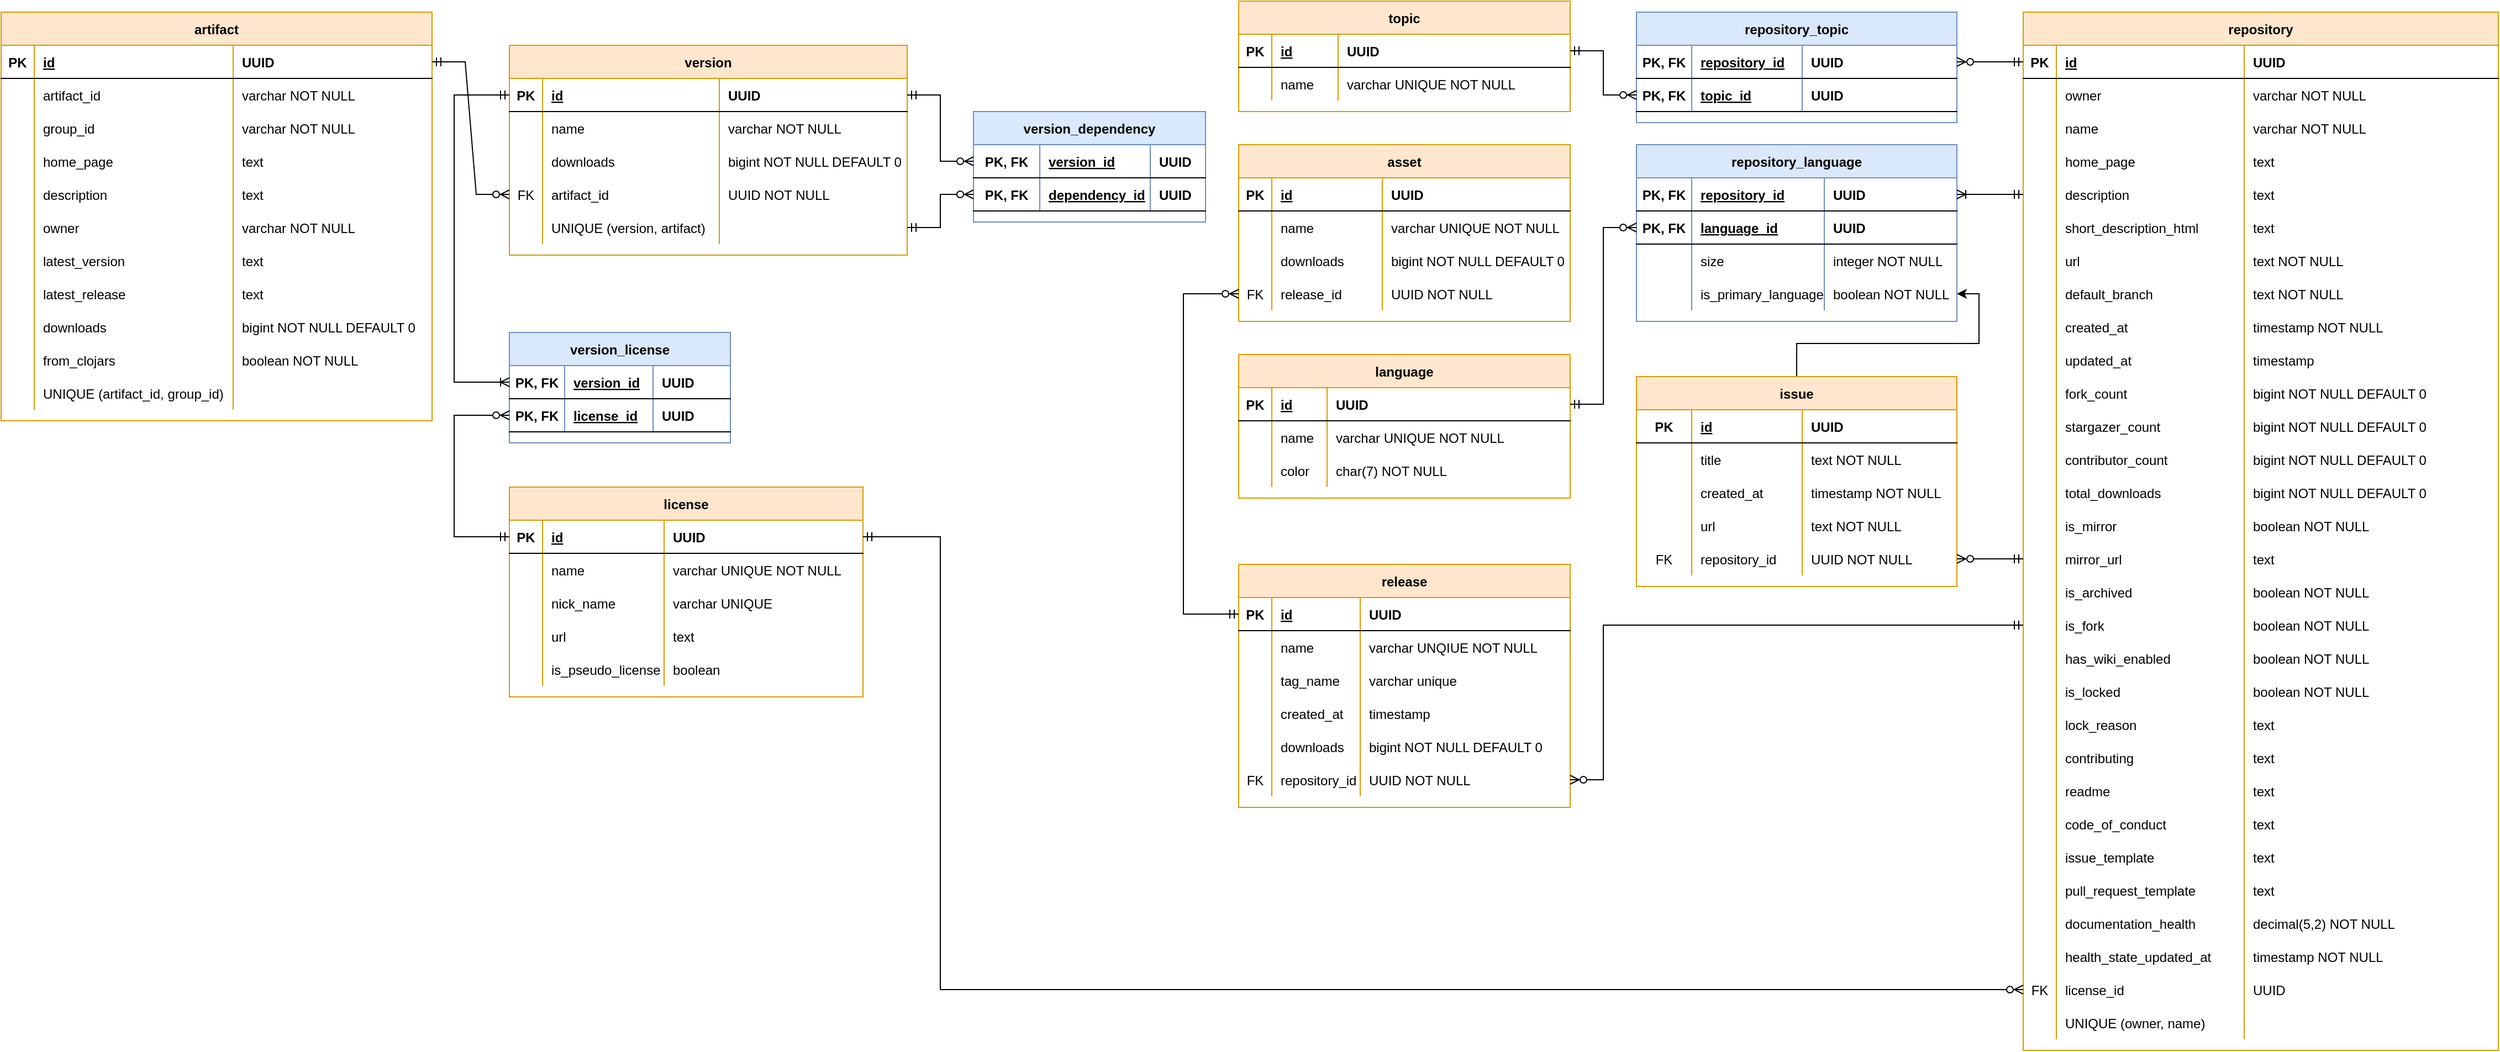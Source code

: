 <mxfile version="15.6.8" type="device"><diagram id="fc1f3b67-3c9b-b1b3-7705-706421d27264" name="ERD Clojure Garden"><mxGraphModel dx="1422" dy="832" grid="1" gridSize="10" guides="1" tooltips="1" connect="1" arrows="1" fold="1" page="1" pageScale="1" pageWidth="850" pageHeight="1100" math="0" shadow="0"><root><mxCell id="0"/><mxCell id="1" parent="0"/><mxCell id="1wHXu2s-Uz3AgCzoqhjz-1" value="artifact" style="shape=table;startSize=30;container=1;collapsible=1;childLayout=tableLayout;fixedRows=1;rowLines=0;fontStyle=1;align=center;resizeLast=1;fillColor=#ffe6cc;strokeColor=#d79b00;" parent="1" vertex="1"><mxGeometry x="20" y="40" width="390" height="370" as="geometry"/></mxCell><mxCell id="1wHXu2s-Uz3AgCzoqhjz-2" value="" style="shape=partialRectangle;collapsible=0;dropTarget=0;pointerEvents=0;fillColor=none;top=0;left=0;bottom=1;right=0;points=[[0,0.5],[1,0.5]];portConstraint=eastwest;" parent="1wHXu2s-Uz3AgCzoqhjz-1" vertex="1"><mxGeometry y="30" width="390" height="30" as="geometry"/></mxCell><mxCell id="1wHXu2s-Uz3AgCzoqhjz-3" value="PK" style="shape=partialRectangle;connectable=0;fillColor=none;top=0;left=0;bottom=0;right=0;fontStyle=1;overflow=hidden;" parent="1wHXu2s-Uz3AgCzoqhjz-2" vertex="1"><mxGeometry width="30" height="30" as="geometry"><mxRectangle width="30" height="30" as="alternateBounds"/></mxGeometry></mxCell><mxCell id="1wHXu2s-Uz3AgCzoqhjz-4" value="id" style="shape=partialRectangle;connectable=0;fillColor=none;top=0;left=0;bottom=0;right=0;align=left;spacingLeft=6;fontStyle=5;overflow=hidden;" parent="1wHXu2s-Uz3AgCzoqhjz-2" vertex="1"><mxGeometry x="30" width="180" height="30" as="geometry"><mxRectangle width="180" height="30" as="alternateBounds"/></mxGeometry></mxCell><mxCell id="1wHXu2s-Uz3AgCzoqhjz-45" value="UUID" style="shape=partialRectangle;connectable=0;fillColor=none;top=0;left=0;bottom=0;right=0;align=left;spacingLeft=6;fontStyle=1;overflow=hidden;" parent="1wHXu2s-Uz3AgCzoqhjz-2" vertex="1"><mxGeometry x="210" width="180" height="30" as="geometry"><mxRectangle width="180" height="30" as="alternateBounds"/></mxGeometry></mxCell><mxCell id="1wHXu2s-Uz3AgCzoqhjz-5" value="" style="shape=partialRectangle;collapsible=0;dropTarget=0;pointerEvents=0;fillColor=none;top=0;left=0;bottom=0;right=0;points=[[0,0.5],[1,0.5]];portConstraint=eastwest;" parent="1wHXu2s-Uz3AgCzoqhjz-1" vertex="1"><mxGeometry y="60" width="390" height="30" as="geometry"/></mxCell><mxCell id="1wHXu2s-Uz3AgCzoqhjz-6" value="" style="shape=partialRectangle;connectable=0;fillColor=none;top=0;left=0;bottom=0;right=0;editable=1;overflow=hidden;" parent="1wHXu2s-Uz3AgCzoqhjz-5" vertex="1"><mxGeometry width="30" height="30" as="geometry"><mxRectangle width="30" height="30" as="alternateBounds"/></mxGeometry></mxCell><mxCell id="1wHXu2s-Uz3AgCzoqhjz-7" value="artifact_id" style="shape=partialRectangle;connectable=0;fillColor=none;top=0;left=0;bottom=0;right=0;align=left;spacingLeft=6;overflow=hidden;fontStyle=0" parent="1wHXu2s-Uz3AgCzoqhjz-5" vertex="1"><mxGeometry x="30" width="180" height="30" as="geometry"><mxRectangle width="180" height="30" as="alternateBounds"/></mxGeometry></mxCell><mxCell id="1wHXu2s-Uz3AgCzoqhjz-46" value="varchar NOT NULL" style="shape=partialRectangle;connectable=0;fillColor=none;top=0;left=0;bottom=0;right=0;align=left;spacingLeft=6;overflow=hidden;fontStyle=0" parent="1wHXu2s-Uz3AgCzoqhjz-5" vertex="1"><mxGeometry x="210" width="180" height="30" as="geometry"><mxRectangle width="180" height="30" as="alternateBounds"/></mxGeometry></mxCell><mxCell id="1wHXu2s-Uz3AgCzoqhjz-60" value="" style="shape=partialRectangle;collapsible=0;dropTarget=0;pointerEvents=0;fillColor=none;top=0;left=0;bottom=0;right=0;points=[[0,0.5],[1,0.5]];portConstraint=eastwest;" parent="1wHXu2s-Uz3AgCzoqhjz-1" vertex="1"><mxGeometry y="90" width="390" height="30" as="geometry"/></mxCell><mxCell id="1wHXu2s-Uz3AgCzoqhjz-61" value="" style="shape=partialRectangle;connectable=0;fillColor=none;top=0;left=0;bottom=0;right=0;editable=1;overflow=hidden;" parent="1wHXu2s-Uz3AgCzoqhjz-60" vertex="1"><mxGeometry width="30" height="30" as="geometry"><mxRectangle width="30" height="30" as="alternateBounds"/></mxGeometry></mxCell><mxCell id="1wHXu2s-Uz3AgCzoqhjz-62" value="group_id" style="shape=partialRectangle;connectable=0;fillColor=none;top=0;left=0;bottom=0;right=0;align=left;spacingLeft=6;overflow=hidden;fontStyle=0" parent="1wHXu2s-Uz3AgCzoqhjz-60" vertex="1"><mxGeometry x="30" width="180" height="30" as="geometry"><mxRectangle width="180" height="30" as="alternateBounds"/></mxGeometry></mxCell><mxCell id="1wHXu2s-Uz3AgCzoqhjz-63" value="varchar NOT NULL" style="shape=partialRectangle;connectable=0;fillColor=none;top=0;left=0;bottom=0;right=0;align=left;spacingLeft=6;overflow=hidden;fontStyle=0" parent="1wHXu2s-Uz3AgCzoqhjz-60" vertex="1"><mxGeometry x="210" width="180" height="30" as="geometry"><mxRectangle width="180" height="30" as="alternateBounds"/></mxGeometry></mxCell><mxCell id="1wHXu2s-Uz3AgCzoqhjz-64" value="" style="shape=partialRectangle;collapsible=0;dropTarget=0;pointerEvents=0;fillColor=none;top=0;left=0;bottom=0;right=0;points=[[0,0.5],[1,0.5]];portConstraint=eastwest;" parent="1wHXu2s-Uz3AgCzoqhjz-1" vertex="1"><mxGeometry y="120" width="390" height="30" as="geometry"/></mxCell><mxCell id="1wHXu2s-Uz3AgCzoqhjz-65" value="" style="shape=partialRectangle;connectable=0;fillColor=none;top=0;left=0;bottom=0;right=0;editable=1;overflow=hidden;" parent="1wHXu2s-Uz3AgCzoqhjz-64" vertex="1"><mxGeometry width="30" height="30" as="geometry"><mxRectangle width="30" height="30" as="alternateBounds"/></mxGeometry></mxCell><mxCell id="1wHXu2s-Uz3AgCzoqhjz-66" value="home_page" style="shape=partialRectangle;connectable=0;fillColor=none;top=0;left=0;bottom=0;right=0;align=left;spacingLeft=6;overflow=hidden;" parent="1wHXu2s-Uz3AgCzoqhjz-64" vertex="1"><mxGeometry x="30" width="180" height="30" as="geometry"><mxRectangle width="180" height="30" as="alternateBounds"/></mxGeometry></mxCell><mxCell id="1wHXu2s-Uz3AgCzoqhjz-67" value="text" style="shape=partialRectangle;connectable=0;fillColor=none;top=0;left=0;bottom=0;right=0;align=left;spacingLeft=6;overflow=hidden;" parent="1wHXu2s-Uz3AgCzoqhjz-64" vertex="1"><mxGeometry x="210" width="180" height="30" as="geometry"><mxRectangle width="180" height="30" as="alternateBounds"/></mxGeometry></mxCell><mxCell id="1wHXu2s-Uz3AgCzoqhjz-14" value="" style="shape=partialRectangle;collapsible=0;dropTarget=0;pointerEvents=0;fillColor=none;top=0;left=0;bottom=0;right=0;points=[[0,0.5],[1,0.5]];portConstraint=eastwest;" parent="1wHXu2s-Uz3AgCzoqhjz-1" vertex="1"><mxGeometry y="150" width="390" height="30" as="geometry"/></mxCell><mxCell id="1wHXu2s-Uz3AgCzoqhjz-15" value="" style="shape=partialRectangle;connectable=0;fillColor=none;top=0;left=0;bottom=0;right=0;editable=1;overflow=hidden;" parent="1wHXu2s-Uz3AgCzoqhjz-14" vertex="1"><mxGeometry width="30" height="30" as="geometry"><mxRectangle width="30" height="30" as="alternateBounds"/></mxGeometry></mxCell><mxCell id="1wHXu2s-Uz3AgCzoqhjz-16" value="description" style="shape=partialRectangle;connectable=0;fillColor=none;top=0;left=0;bottom=0;right=0;align=left;spacingLeft=6;overflow=hidden;" parent="1wHXu2s-Uz3AgCzoqhjz-14" vertex="1"><mxGeometry x="30" width="180" height="30" as="geometry"><mxRectangle width="180" height="30" as="alternateBounds"/></mxGeometry></mxCell><mxCell id="1wHXu2s-Uz3AgCzoqhjz-47" value="text" style="shape=partialRectangle;connectable=0;fillColor=none;top=0;left=0;bottom=0;right=0;align=left;spacingLeft=6;overflow=hidden;" parent="1wHXu2s-Uz3AgCzoqhjz-14" vertex="1"><mxGeometry x="210" width="180" height="30" as="geometry"><mxRectangle width="180" height="30" as="alternateBounds"/></mxGeometry></mxCell><mxCell id="1wHXu2s-Uz3AgCzoqhjz-17" value="" style="shape=partialRectangle;collapsible=0;dropTarget=0;pointerEvents=0;fillColor=none;top=0;left=0;bottom=0;right=0;points=[[0,0.5],[1,0.5]];portConstraint=eastwest;" parent="1wHXu2s-Uz3AgCzoqhjz-1" vertex="1"><mxGeometry y="180" width="390" height="30" as="geometry"/></mxCell><mxCell id="1wHXu2s-Uz3AgCzoqhjz-18" value="" style="shape=partialRectangle;connectable=0;fillColor=none;top=0;left=0;bottom=0;right=0;editable=1;overflow=hidden;" parent="1wHXu2s-Uz3AgCzoqhjz-17" vertex="1"><mxGeometry width="30" height="30" as="geometry"><mxRectangle width="30" height="30" as="alternateBounds"/></mxGeometry></mxCell><mxCell id="1wHXu2s-Uz3AgCzoqhjz-19" value="owner" style="shape=partialRectangle;connectable=0;fillColor=none;top=0;left=0;bottom=0;right=0;align=left;spacingLeft=6;overflow=hidden;" parent="1wHXu2s-Uz3AgCzoqhjz-17" vertex="1"><mxGeometry x="30" width="180" height="30" as="geometry"><mxRectangle width="180" height="30" as="alternateBounds"/></mxGeometry></mxCell><mxCell id="1wHXu2s-Uz3AgCzoqhjz-48" value="varchar NOT NULL" style="shape=partialRectangle;connectable=0;fillColor=none;top=0;left=0;bottom=0;right=0;align=left;spacingLeft=6;overflow=hidden;" parent="1wHXu2s-Uz3AgCzoqhjz-17" vertex="1"><mxGeometry x="210" width="180" height="30" as="geometry"><mxRectangle width="180" height="30" as="alternateBounds"/></mxGeometry></mxCell><mxCell id="1wHXu2s-Uz3AgCzoqhjz-8" value="" style="shape=partialRectangle;collapsible=0;dropTarget=0;pointerEvents=0;fillColor=none;top=0;left=0;bottom=0;right=0;points=[[0,0.5],[1,0.5]];portConstraint=eastwest;" parent="1wHXu2s-Uz3AgCzoqhjz-1" vertex="1"><mxGeometry y="210" width="390" height="30" as="geometry"/></mxCell><mxCell id="1wHXu2s-Uz3AgCzoqhjz-9" value="" style="shape=partialRectangle;connectable=0;fillColor=none;top=0;left=0;bottom=0;right=0;editable=1;overflow=hidden;" parent="1wHXu2s-Uz3AgCzoqhjz-8" vertex="1"><mxGeometry width="30" height="30" as="geometry"><mxRectangle width="30" height="30" as="alternateBounds"/></mxGeometry></mxCell><mxCell id="1wHXu2s-Uz3AgCzoqhjz-10" value="latest_version" style="shape=partialRectangle;connectable=0;fillColor=none;top=0;left=0;bottom=0;right=0;align=left;spacingLeft=6;overflow=hidden;" parent="1wHXu2s-Uz3AgCzoqhjz-8" vertex="1"><mxGeometry x="30" width="180" height="30" as="geometry"><mxRectangle width="180" height="30" as="alternateBounds"/></mxGeometry></mxCell><mxCell id="1wHXu2s-Uz3AgCzoqhjz-49" value="text" style="shape=partialRectangle;connectable=0;fillColor=none;top=0;left=0;bottom=0;right=0;align=left;spacingLeft=6;overflow=hidden;" parent="1wHXu2s-Uz3AgCzoqhjz-8" vertex="1"><mxGeometry x="210" width="180" height="30" as="geometry"><mxRectangle width="180" height="30" as="alternateBounds"/></mxGeometry></mxCell><mxCell id="1wHXu2s-Uz3AgCzoqhjz-11" value="" style="shape=partialRectangle;collapsible=0;dropTarget=0;pointerEvents=0;fillColor=none;top=0;left=0;bottom=0;right=0;points=[[0,0.5],[1,0.5]];portConstraint=eastwest;" parent="1wHXu2s-Uz3AgCzoqhjz-1" vertex="1"><mxGeometry y="240" width="390" height="30" as="geometry"/></mxCell><mxCell id="1wHXu2s-Uz3AgCzoqhjz-12" value="" style="shape=partialRectangle;connectable=0;fillColor=none;top=0;left=0;bottom=0;right=0;editable=1;overflow=hidden;" parent="1wHXu2s-Uz3AgCzoqhjz-11" vertex="1"><mxGeometry width="30" height="30" as="geometry"><mxRectangle width="30" height="30" as="alternateBounds"/></mxGeometry></mxCell><mxCell id="1wHXu2s-Uz3AgCzoqhjz-13" value="latest_release" style="shape=partialRectangle;connectable=0;fillColor=none;top=0;left=0;bottom=0;right=0;align=left;spacingLeft=6;overflow=hidden;" parent="1wHXu2s-Uz3AgCzoqhjz-11" vertex="1"><mxGeometry x="30" width="180" height="30" as="geometry"><mxRectangle width="180" height="30" as="alternateBounds"/></mxGeometry></mxCell><mxCell id="1wHXu2s-Uz3AgCzoqhjz-50" value="text" style="shape=partialRectangle;connectable=0;fillColor=none;top=0;left=0;bottom=0;right=0;align=left;spacingLeft=6;overflow=hidden;" parent="1wHXu2s-Uz3AgCzoqhjz-11" vertex="1"><mxGeometry x="210" width="180" height="30" as="geometry"><mxRectangle width="180" height="30" as="alternateBounds"/></mxGeometry></mxCell><mxCell id="1wHXu2s-Uz3AgCzoqhjz-20" value="" style="shape=partialRectangle;collapsible=0;dropTarget=0;pointerEvents=0;fillColor=none;top=0;left=0;bottom=0;right=0;points=[[0,0.5],[1,0.5]];portConstraint=eastwest;" parent="1wHXu2s-Uz3AgCzoqhjz-1" vertex="1"><mxGeometry y="270" width="390" height="30" as="geometry"/></mxCell><mxCell id="1wHXu2s-Uz3AgCzoqhjz-21" value="" style="shape=partialRectangle;connectable=0;fillColor=none;top=0;left=0;bottom=0;right=0;editable=1;overflow=hidden;" parent="1wHXu2s-Uz3AgCzoqhjz-20" vertex="1"><mxGeometry width="30" height="30" as="geometry"><mxRectangle width="30" height="30" as="alternateBounds"/></mxGeometry></mxCell><mxCell id="1wHXu2s-Uz3AgCzoqhjz-22" value="downloads" style="shape=partialRectangle;connectable=0;fillColor=none;top=0;left=0;bottom=0;right=0;align=left;spacingLeft=6;overflow=hidden;" parent="1wHXu2s-Uz3AgCzoqhjz-20" vertex="1"><mxGeometry x="30" width="180" height="30" as="geometry"><mxRectangle width="180" height="30" as="alternateBounds"/></mxGeometry></mxCell><mxCell id="1wHXu2s-Uz3AgCzoqhjz-51" value="bigint NOT NULL DEFAULT 0" style="shape=partialRectangle;connectable=0;fillColor=none;top=0;left=0;bottom=0;right=0;align=left;spacingLeft=6;overflow=hidden;" parent="1wHXu2s-Uz3AgCzoqhjz-20" vertex="1"><mxGeometry x="210" width="180" height="30" as="geometry"><mxRectangle width="180" height="30" as="alternateBounds"/></mxGeometry></mxCell><mxCell id="wzLQFxaINzDfWH8RFSzL-1" value="" style="shape=partialRectangle;collapsible=0;dropTarget=0;pointerEvents=0;fillColor=none;top=0;left=0;bottom=0;right=0;points=[[0,0.5],[1,0.5]];portConstraint=eastwest;" parent="1wHXu2s-Uz3AgCzoqhjz-1" vertex="1"><mxGeometry y="300" width="390" height="30" as="geometry"/></mxCell><mxCell id="wzLQFxaINzDfWH8RFSzL-2" value="" style="shape=partialRectangle;connectable=0;fillColor=none;top=0;left=0;bottom=0;right=0;editable=1;overflow=hidden;" parent="wzLQFxaINzDfWH8RFSzL-1" vertex="1"><mxGeometry width="30" height="30" as="geometry"><mxRectangle width="30" height="30" as="alternateBounds"/></mxGeometry></mxCell><mxCell id="wzLQFxaINzDfWH8RFSzL-3" value="from_clojars" style="shape=partialRectangle;connectable=0;fillColor=none;top=0;left=0;bottom=0;right=0;align=left;spacingLeft=6;overflow=hidden;" parent="wzLQFxaINzDfWH8RFSzL-1" vertex="1"><mxGeometry x="30" width="180" height="30" as="geometry"><mxRectangle width="180" height="30" as="alternateBounds"/></mxGeometry></mxCell><mxCell id="wzLQFxaINzDfWH8RFSzL-4" value="boolean NOT NULL" style="shape=partialRectangle;connectable=0;fillColor=none;top=0;left=0;bottom=0;right=0;align=left;spacingLeft=6;overflow=hidden;" parent="wzLQFxaINzDfWH8RFSzL-1" vertex="1"><mxGeometry x="210" width="180" height="30" as="geometry"><mxRectangle width="180" height="30" as="alternateBounds"/></mxGeometry></mxCell><mxCell id="1wHXu2s-Uz3AgCzoqhjz-163" value="" style="shape=partialRectangle;collapsible=0;dropTarget=0;pointerEvents=0;fillColor=none;top=0;left=0;bottom=0;right=0;points=[[0,0.5],[1,0.5]];portConstraint=eastwest;" parent="1wHXu2s-Uz3AgCzoqhjz-1" vertex="1"><mxGeometry y="330" width="390" height="30" as="geometry"/></mxCell><mxCell id="1wHXu2s-Uz3AgCzoqhjz-164" value="" style="shape=partialRectangle;connectable=0;fillColor=none;top=0;left=0;bottom=0;right=0;editable=1;overflow=hidden;" parent="1wHXu2s-Uz3AgCzoqhjz-163" vertex="1"><mxGeometry width="30" height="30" as="geometry"><mxRectangle width="30" height="30" as="alternateBounds"/></mxGeometry></mxCell><mxCell id="1wHXu2s-Uz3AgCzoqhjz-165" value="UNIQUE (artifact_id, group_id)" style="shape=partialRectangle;connectable=0;fillColor=none;top=0;left=0;bottom=0;right=0;align=left;spacingLeft=6;overflow=hidden;fontStyle=0" parent="1wHXu2s-Uz3AgCzoqhjz-163" vertex="1"><mxGeometry x="30" width="180" height="30" as="geometry"><mxRectangle width="180" height="30" as="alternateBounds"/></mxGeometry></mxCell><mxCell id="1wHXu2s-Uz3AgCzoqhjz-166" value="" style="shape=partialRectangle;connectable=0;fillColor=none;top=0;left=0;bottom=0;right=0;align=left;spacingLeft=6;overflow=hidden;" parent="1wHXu2s-Uz3AgCzoqhjz-163" vertex="1"><mxGeometry x="210" width="180" height="30" as="geometry"><mxRectangle width="180" height="30" as="alternateBounds"/></mxGeometry></mxCell><mxCell id="1wHXu2s-Uz3AgCzoqhjz-68" value="version" style="shape=table;startSize=30;container=1;collapsible=1;childLayout=tableLayout;fixedRows=1;rowLines=0;fontStyle=1;align=center;resizeLast=1;fillColor=#ffe6cc;strokeColor=#d79b00;" parent="1" vertex="1"><mxGeometry x="480" y="70" width="360" height="190" as="geometry"/></mxCell><mxCell id="1wHXu2s-Uz3AgCzoqhjz-69" value="" style="shape=partialRectangle;collapsible=0;dropTarget=0;pointerEvents=0;fillColor=none;top=0;left=0;bottom=1;right=0;points=[[0,0.5],[1,0.5]];portConstraint=eastwest;" parent="1wHXu2s-Uz3AgCzoqhjz-68" vertex="1"><mxGeometry y="30" width="360" height="30" as="geometry"/></mxCell><mxCell id="1wHXu2s-Uz3AgCzoqhjz-70" value="PK" style="shape=partialRectangle;connectable=0;fillColor=none;top=0;left=0;bottom=0;right=0;fontStyle=1;overflow=hidden;" parent="1wHXu2s-Uz3AgCzoqhjz-69" vertex="1"><mxGeometry width="30" height="30" as="geometry"><mxRectangle width="30" height="30" as="alternateBounds"/></mxGeometry></mxCell><mxCell id="1wHXu2s-Uz3AgCzoqhjz-71" value="id" style="shape=partialRectangle;connectable=0;fillColor=none;top=0;left=0;bottom=0;right=0;align=left;spacingLeft=6;fontStyle=5;overflow=hidden;" parent="1wHXu2s-Uz3AgCzoqhjz-69" vertex="1"><mxGeometry x="30" width="160" height="30" as="geometry"><mxRectangle width="160" height="30" as="alternateBounds"/></mxGeometry></mxCell><mxCell id="1wHXu2s-Uz3AgCzoqhjz-72" value="UUID" style="shape=partialRectangle;connectable=0;fillColor=none;top=0;left=0;bottom=0;right=0;align=left;spacingLeft=6;fontStyle=1;overflow=hidden;" parent="1wHXu2s-Uz3AgCzoqhjz-69" vertex="1"><mxGeometry x="190" width="170" height="30" as="geometry"><mxRectangle width="170" height="30" as="alternateBounds"/></mxGeometry></mxCell><mxCell id="1wHXu2s-Uz3AgCzoqhjz-81" value="" style="shape=partialRectangle;collapsible=0;dropTarget=0;pointerEvents=0;fillColor=none;top=0;left=0;bottom=0;right=0;points=[[0,0.5],[1,0.5]];portConstraint=eastwest;" parent="1wHXu2s-Uz3AgCzoqhjz-68" vertex="1"><mxGeometry y="60" width="360" height="30" as="geometry"/></mxCell><mxCell id="1wHXu2s-Uz3AgCzoqhjz-82" value="" style="shape=partialRectangle;connectable=0;fillColor=none;top=0;left=0;bottom=0;right=0;editable=1;overflow=hidden;" parent="1wHXu2s-Uz3AgCzoqhjz-81" vertex="1"><mxGeometry width="30" height="30" as="geometry"><mxRectangle width="30" height="30" as="alternateBounds"/></mxGeometry></mxCell><mxCell id="1wHXu2s-Uz3AgCzoqhjz-83" value="name" style="shape=partialRectangle;connectable=0;fillColor=none;top=0;left=0;bottom=0;right=0;align=left;spacingLeft=6;overflow=hidden;fontStyle=0" parent="1wHXu2s-Uz3AgCzoqhjz-81" vertex="1"><mxGeometry x="30" width="160" height="30" as="geometry"><mxRectangle width="160" height="30" as="alternateBounds"/></mxGeometry></mxCell><mxCell id="1wHXu2s-Uz3AgCzoqhjz-84" value="varchar NOT NULL" style="shape=partialRectangle;connectable=0;fillColor=none;top=0;left=0;bottom=0;right=0;align=left;spacingLeft=6;overflow=hidden;fontStyle=0" parent="1wHXu2s-Uz3AgCzoqhjz-81" vertex="1"><mxGeometry x="190" width="170" height="30" as="geometry"><mxRectangle width="170" height="30" as="alternateBounds"/></mxGeometry></mxCell><mxCell id="1wHXu2s-Uz3AgCzoqhjz-101" value="" style="shape=partialRectangle;collapsible=0;dropTarget=0;pointerEvents=0;fillColor=none;top=0;left=0;bottom=0;right=0;points=[[0,0.5],[1,0.5]];portConstraint=eastwest;" parent="1wHXu2s-Uz3AgCzoqhjz-68" vertex="1"><mxGeometry y="90" width="360" height="30" as="geometry"/></mxCell><mxCell id="1wHXu2s-Uz3AgCzoqhjz-102" value="" style="shape=partialRectangle;connectable=0;fillColor=none;top=0;left=0;bottom=0;right=0;editable=1;overflow=hidden;" parent="1wHXu2s-Uz3AgCzoqhjz-101" vertex="1"><mxGeometry width="30" height="30" as="geometry"><mxRectangle width="30" height="30" as="alternateBounds"/></mxGeometry></mxCell><mxCell id="1wHXu2s-Uz3AgCzoqhjz-103" value="downloads" style="shape=partialRectangle;connectable=0;fillColor=none;top=0;left=0;bottom=0;right=0;align=left;spacingLeft=6;overflow=hidden;" parent="1wHXu2s-Uz3AgCzoqhjz-101" vertex="1"><mxGeometry x="30" width="160" height="30" as="geometry"><mxRectangle width="160" height="30" as="alternateBounds"/></mxGeometry></mxCell><mxCell id="1wHXu2s-Uz3AgCzoqhjz-104" value="bigint NOT NULL DEFAULT 0 " style="shape=partialRectangle;connectable=0;fillColor=none;top=0;left=0;bottom=0;right=0;align=left;spacingLeft=6;overflow=hidden;" parent="1wHXu2s-Uz3AgCzoqhjz-101" vertex="1"><mxGeometry x="190" width="170" height="30" as="geometry"><mxRectangle width="170" height="30" as="alternateBounds"/></mxGeometry></mxCell><mxCell id="1wHXu2s-Uz3AgCzoqhjz-114" value="" style="shape=partialRectangle;collapsible=0;dropTarget=0;pointerEvents=0;fillColor=none;top=0;left=0;bottom=0;right=0;points=[[0,0.5],[1,0.5]];portConstraint=eastwest;" parent="1wHXu2s-Uz3AgCzoqhjz-68" vertex="1"><mxGeometry y="120" width="360" height="30" as="geometry"/></mxCell><mxCell id="1wHXu2s-Uz3AgCzoqhjz-115" value="FK" style="shape=partialRectangle;connectable=0;fillColor=none;top=0;left=0;bottom=0;right=0;editable=1;overflow=hidden;fontStyle=0" parent="1wHXu2s-Uz3AgCzoqhjz-114" vertex="1"><mxGeometry width="30" height="30" as="geometry"><mxRectangle width="30" height="30" as="alternateBounds"/></mxGeometry></mxCell><mxCell id="1wHXu2s-Uz3AgCzoqhjz-116" value="artifact_id" style="shape=partialRectangle;connectable=0;fillColor=none;top=0;left=0;bottom=0;right=0;align=left;spacingLeft=6;overflow=hidden;fontStyle=0" parent="1wHXu2s-Uz3AgCzoqhjz-114" vertex="1"><mxGeometry x="30" width="160" height="30" as="geometry"><mxRectangle width="160" height="30" as="alternateBounds"/></mxGeometry></mxCell><mxCell id="1wHXu2s-Uz3AgCzoqhjz-117" value="UUID NOT NULL" style="shape=partialRectangle;connectable=0;fillColor=none;top=0;left=0;bottom=0;right=0;align=left;spacingLeft=6;overflow=hidden;fontStyle=0" parent="1wHXu2s-Uz3AgCzoqhjz-114" vertex="1"><mxGeometry x="190" width="170" height="30" as="geometry"><mxRectangle width="170" height="30" as="alternateBounds"/></mxGeometry></mxCell><mxCell id="1wHXu2s-Uz3AgCzoqhjz-159" value="" style="shape=partialRectangle;collapsible=0;dropTarget=0;pointerEvents=0;fillColor=none;top=0;left=0;bottom=0;right=0;points=[[0,0.5],[1,0.5]];portConstraint=eastwest;" parent="1wHXu2s-Uz3AgCzoqhjz-68" vertex="1"><mxGeometry y="150" width="360" height="30" as="geometry"/></mxCell><mxCell id="1wHXu2s-Uz3AgCzoqhjz-160" value="" style="shape=partialRectangle;connectable=0;fillColor=none;top=0;left=0;bottom=0;right=0;editable=1;overflow=hidden;fontStyle=1" parent="1wHXu2s-Uz3AgCzoqhjz-159" vertex="1"><mxGeometry width="30" height="30" as="geometry"><mxRectangle width="30" height="30" as="alternateBounds"/></mxGeometry></mxCell><mxCell id="1wHXu2s-Uz3AgCzoqhjz-161" value="UNIQUE (version, artifact)" style="shape=partialRectangle;connectable=0;fillColor=none;top=0;left=0;bottom=0;right=0;align=left;spacingLeft=6;overflow=hidden;fontStyle=0" parent="1wHXu2s-Uz3AgCzoqhjz-159" vertex="1"><mxGeometry x="30" width="160" height="30" as="geometry"><mxRectangle width="160" height="30" as="alternateBounds"/></mxGeometry></mxCell><mxCell id="1wHXu2s-Uz3AgCzoqhjz-162" value="" style="shape=partialRectangle;connectable=0;fillColor=none;top=0;left=0;bottom=0;right=0;align=left;spacingLeft=6;overflow=hidden;fontStyle=1" parent="1wHXu2s-Uz3AgCzoqhjz-159" vertex="1"><mxGeometry x="190" width="170" height="30" as="geometry"><mxRectangle width="170" height="30" as="alternateBounds"/></mxGeometry></mxCell><mxCell id="1wHXu2s-Uz3AgCzoqhjz-109" value="" style="edgeStyle=entityRelationEdgeStyle;fontSize=12;html=1;endArrow=ERzeroToMany;startArrow=ERmandOne;rounded=0;exitX=1;exitY=0.5;exitDx=0;exitDy=0;entryX=0;entryY=0.5;entryDx=0;entryDy=0;" parent="1" source="1wHXu2s-Uz3AgCzoqhjz-2" target="1wHXu2s-Uz3AgCzoqhjz-114" edge="1"><mxGeometry width="100" height="100" relative="1" as="geometry"><mxPoint x="380" y="340" as="sourcePoint"/><mxPoint x="470" y="140" as="targetPoint"/></mxGeometry></mxCell><mxCell id="1wHXu2s-Uz3AgCzoqhjz-122" value="license" style="shape=table;startSize=30;container=1;collapsible=1;childLayout=tableLayout;fixedRows=1;rowLines=0;fontStyle=1;align=center;resizeLast=1;fillColor=#ffe6cc;strokeColor=#d79b00;" parent="1" vertex="1"><mxGeometry x="480" y="470" width="320" height="190" as="geometry"/></mxCell><mxCell id="1wHXu2s-Uz3AgCzoqhjz-123" value="" style="shape=partialRectangle;collapsible=0;dropTarget=0;pointerEvents=0;fillColor=none;top=0;left=0;bottom=1;right=0;points=[[0,0.5],[1,0.5]];portConstraint=eastwest;" parent="1wHXu2s-Uz3AgCzoqhjz-122" vertex="1"><mxGeometry y="30" width="320" height="30" as="geometry"/></mxCell><mxCell id="1wHXu2s-Uz3AgCzoqhjz-124" value="PK" style="shape=partialRectangle;connectable=0;fillColor=none;top=0;left=0;bottom=0;right=0;fontStyle=1;overflow=hidden;" parent="1wHXu2s-Uz3AgCzoqhjz-123" vertex="1"><mxGeometry width="30" height="30" as="geometry"><mxRectangle width="30" height="30" as="alternateBounds"/></mxGeometry></mxCell><mxCell id="1wHXu2s-Uz3AgCzoqhjz-125" value="id" style="shape=partialRectangle;connectable=0;fillColor=none;top=0;left=0;bottom=0;right=0;align=left;spacingLeft=6;fontStyle=5;overflow=hidden;" parent="1wHXu2s-Uz3AgCzoqhjz-123" vertex="1"><mxGeometry x="30" width="110" height="30" as="geometry"><mxRectangle width="110" height="30" as="alternateBounds"/></mxGeometry></mxCell><mxCell id="1wHXu2s-Uz3AgCzoqhjz-126" value="UUID" style="shape=partialRectangle;connectable=0;fillColor=none;top=0;left=0;bottom=0;right=0;align=left;spacingLeft=6;fontStyle=1;overflow=hidden;" parent="1wHXu2s-Uz3AgCzoqhjz-123" vertex="1"><mxGeometry x="140" width="180" height="30" as="geometry"><mxRectangle width="180" height="30" as="alternateBounds"/></mxGeometry></mxCell><mxCell id="1wHXu2s-Uz3AgCzoqhjz-127" value="" style="shape=partialRectangle;collapsible=0;dropTarget=0;pointerEvents=0;fillColor=none;top=0;left=0;bottom=0;right=0;points=[[0,0.5],[1,0.5]];portConstraint=eastwest;" parent="1wHXu2s-Uz3AgCzoqhjz-122" vertex="1"><mxGeometry y="60" width="320" height="30" as="geometry"/></mxCell><mxCell id="1wHXu2s-Uz3AgCzoqhjz-128" value="" style="shape=partialRectangle;connectable=0;fillColor=none;top=0;left=0;bottom=0;right=0;editable=1;overflow=hidden;" parent="1wHXu2s-Uz3AgCzoqhjz-127" vertex="1"><mxGeometry width="30" height="30" as="geometry"><mxRectangle width="30" height="30" as="alternateBounds"/></mxGeometry></mxCell><mxCell id="1wHXu2s-Uz3AgCzoqhjz-129" value="name" style="shape=partialRectangle;connectable=0;fillColor=none;top=0;left=0;bottom=0;right=0;align=left;spacingLeft=6;overflow=hidden;fontStyle=0" parent="1wHXu2s-Uz3AgCzoqhjz-127" vertex="1"><mxGeometry x="30" width="110" height="30" as="geometry"><mxRectangle width="110" height="30" as="alternateBounds"/></mxGeometry></mxCell><mxCell id="1wHXu2s-Uz3AgCzoqhjz-130" value="varchar UNIQUE NOT NULL" style="shape=partialRectangle;connectable=0;fillColor=none;top=0;left=0;bottom=0;right=0;align=left;spacingLeft=6;overflow=hidden;fontStyle=0" parent="1wHXu2s-Uz3AgCzoqhjz-127" vertex="1"><mxGeometry x="140" width="180" height="30" as="geometry"><mxRectangle width="180" height="30" as="alternateBounds"/></mxGeometry></mxCell><mxCell id="1wHXu2s-Uz3AgCzoqhjz-131" value="" style="shape=partialRectangle;collapsible=0;dropTarget=0;pointerEvents=0;fillColor=none;top=0;left=0;bottom=0;right=0;points=[[0,0.5],[1,0.5]];portConstraint=eastwest;" parent="1wHXu2s-Uz3AgCzoqhjz-122" vertex="1"><mxGeometry y="90" width="320" height="30" as="geometry"/></mxCell><mxCell id="1wHXu2s-Uz3AgCzoqhjz-132" value="" style="shape=partialRectangle;connectable=0;fillColor=none;top=0;left=0;bottom=0;right=0;editable=1;overflow=hidden;" parent="1wHXu2s-Uz3AgCzoqhjz-131" vertex="1"><mxGeometry width="30" height="30" as="geometry"><mxRectangle width="30" height="30" as="alternateBounds"/></mxGeometry></mxCell><mxCell id="1wHXu2s-Uz3AgCzoqhjz-133" value="nick_name" style="shape=partialRectangle;connectable=0;fillColor=none;top=0;left=0;bottom=0;right=0;align=left;spacingLeft=6;overflow=hidden;fontStyle=0" parent="1wHXu2s-Uz3AgCzoqhjz-131" vertex="1"><mxGeometry x="30" width="110" height="30" as="geometry"><mxRectangle width="110" height="30" as="alternateBounds"/></mxGeometry></mxCell><mxCell id="1wHXu2s-Uz3AgCzoqhjz-134" value="varchar UNIQUE" style="shape=partialRectangle;connectable=0;fillColor=none;top=0;left=0;bottom=0;right=0;align=left;spacingLeft=6;overflow=hidden;fontStyle=0" parent="1wHXu2s-Uz3AgCzoqhjz-131" vertex="1"><mxGeometry x="140" width="180" height="30" as="geometry"><mxRectangle width="180" height="30" as="alternateBounds"/></mxGeometry></mxCell><mxCell id="1wHXu2s-Uz3AgCzoqhjz-135" value="" style="shape=partialRectangle;collapsible=0;dropTarget=0;pointerEvents=0;fillColor=none;top=0;left=0;bottom=0;right=0;points=[[0,0.5],[1,0.5]];portConstraint=eastwest;" parent="1wHXu2s-Uz3AgCzoqhjz-122" vertex="1"><mxGeometry y="120" width="320" height="30" as="geometry"/></mxCell><mxCell id="1wHXu2s-Uz3AgCzoqhjz-136" value="" style="shape=partialRectangle;connectable=0;fillColor=none;top=0;left=0;bottom=0;right=0;editable=1;overflow=hidden;" parent="1wHXu2s-Uz3AgCzoqhjz-135" vertex="1"><mxGeometry width="30" height="30" as="geometry"><mxRectangle width="30" height="30" as="alternateBounds"/></mxGeometry></mxCell><mxCell id="1wHXu2s-Uz3AgCzoqhjz-137" value="url" style="shape=partialRectangle;connectable=0;fillColor=none;top=0;left=0;bottom=0;right=0;align=left;spacingLeft=6;overflow=hidden;" parent="1wHXu2s-Uz3AgCzoqhjz-135" vertex="1"><mxGeometry x="30" width="110" height="30" as="geometry"><mxRectangle width="110" height="30" as="alternateBounds"/></mxGeometry></mxCell><mxCell id="1wHXu2s-Uz3AgCzoqhjz-138" value="text" style="shape=partialRectangle;connectable=0;fillColor=none;top=0;left=0;bottom=0;right=0;align=left;spacingLeft=6;overflow=hidden;" parent="1wHXu2s-Uz3AgCzoqhjz-135" vertex="1"><mxGeometry x="140" width="180" height="30" as="geometry"><mxRectangle width="180" height="30" as="alternateBounds"/></mxGeometry></mxCell><mxCell id="1wHXu2s-Uz3AgCzoqhjz-139" value="" style="shape=partialRectangle;collapsible=0;dropTarget=0;pointerEvents=0;fillColor=none;top=0;left=0;bottom=0;right=0;points=[[0,0.5],[1,0.5]];portConstraint=eastwest;" parent="1wHXu2s-Uz3AgCzoqhjz-122" vertex="1"><mxGeometry y="150" width="320" height="30" as="geometry"/></mxCell><mxCell id="1wHXu2s-Uz3AgCzoqhjz-140" value="" style="shape=partialRectangle;connectable=0;fillColor=none;top=0;left=0;bottom=0;right=0;editable=1;overflow=hidden;" parent="1wHXu2s-Uz3AgCzoqhjz-139" vertex="1"><mxGeometry width="30" height="30" as="geometry"><mxRectangle width="30" height="30" as="alternateBounds"/></mxGeometry></mxCell><mxCell id="1wHXu2s-Uz3AgCzoqhjz-141" value="is_pseudo_license" style="shape=partialRectangle;connectable=0;fillColor=none;top=0;left=0;bottom=0;right=0;align=left;spacingLeft=6;overflow=hidden;" parent="1wHXu2s-Uz3AgCzoqhjz-139" vertex="1"><mxGeometry x="30" width="110" height="30" as="geometry"><mxRectangle width="110" height="30" as="alternateBounds"/></mxGeometry></mxCell><mxCell id="1wHXu2s-Uz3AgCzoqhjz-142" value="boolean" style="shape=partialRectangle;connectable=0;fillColor=none;top=0;left=0;bottom=0;right=0;align=left;spacingLeft=6;overflow=hidden;" parent="1wHXu2s-Uz3AgCzoqhjz-139" vertex="1"><mxGeometry x="140" width="180" height="30" as="geometry"><mxRectangle width="180" height="30" as="alternateBounds"/></mxGeometry></mxCell><mxCell id="1wHXu2s-Uz3AgCzoqhjz-175" value="version_license" style="shape=table;startSize=30;container=1;collapsible=1;childLayout=tableLayout;fixedRows=1;rowLines=0;fontStyle=1;align=center;resizeLast=1;fillColor=#dae8fc;strokeColor=#6c8ebf;" parent="1" vertex="1"><mxGeometry x="480" y="330" width="200" height="100" as="geometry"/></mxCell><mxCell id="1wHXu2s-Uz3AgCzoqhjz-176" value="" style="shape=partialRectangle;collapsible=0;dropTarget=0;pointerEvents=0;fillColor=none;top=0;left=0;bottom=1;right=0;points=[[0,0.5],[1,0.5]];portConstraint=eastwest;" parent="1wHXu2s-Uz3AgCzoqhjz-175" vertex="1"><mxGeometry y="30" width="200" height="30" as="geometry"/></mxCell><mxCell id="1wHXu2s-Uz3AgCzoqhjz-177" value="PK, FK" style="shape=partialRectangle;connectable=0;fillColor=none;top=0;left=0;bottom=0;right=0;fontStyle=1;overflow=hidden;" parent="1wHXu2s-Uz3AgCzoqhjz-176" vertex="1"><mxGeometry width="50" height="30" as="geometry"><mxRectangle width="50" height="30" as="alternateBounds"/></mxGeometry></mxCell><mxCell id="1wHXu2s-Uz3AgCzoqhjz-178" value="version_id" style="shape=partialRectangle;connectable=0;fillColor=none;top=0;left=0;bottom=0;right=0;align=left;spacingLeft=6;fontStyle=5;overflow=hidden;" parent="1wHXu2s-Uz3AgCzoqhjz-176" vertex="1"><mxGeometry x="50" width="80" height="30" as="geometry"><mxRectangle width="80" height="30" as="alternateBounds"/></mxGeometry></mxCell><mxCell id="1wHXu2s-Uz3AgCzoqhjz-179" value="UUID" style="shape=partialRectangle;connectable=0;fillColor=none;top=0;left=0;bottom=0;right=0;align=left;spacingLeft=6;fontStyle=1;overflow=hidden;" parent="1wHXu2s-Uz3AgCzoqhjz-176" vertex="1"><mxGeometry x="130" width="70" height="30" as="geometry"><mxRectangle width="70" height="30" as="alternateBounds"/></mxGeometry></mxCell><mxCell id="8bGSnDPGX3O_EFeK2pjC-7" value="" style="shape=partialRectangle;collapsible=0;dropTarget=0;pointerEvents=0;fillColor=none;top=0;left=0;bottom=1;right=0;points=[[0,0.5],[1,0.5]];portConstraint=eastwest;" parent="1wHXu2s-Uz3AgCzoqhjz-175" vertex="1"><mxGeometry y="60" width="200" height="30" as="geometry"/></mxCell><mxCell id="8bGSnDPGX3O_EFeK2pjC-8" value="PK, FK" style="shape=partialRectangle;connectable=0;fillColor=none;top=0;left=0;bottom=0;right=0;fontStyle=1;overflow=hidden;" parent="8bGSnDPGX3O_EFeK2pjC-7" vertex="1"><mxGeometry width="50" height="30" as="geometry"><mxRectangle width="50" height="30" as="alternateBounds"/></mxGeometry></mxCell><mxCell id="8bGSnDPGX3O_EFeK2pjC-9" value="license_id" style="shape=partialRectangle;connectable=0;fillColor=none;top=0;left=0;bottom=0;right=0;align=left;spacingLeft=6;fontStyle=5;overflow=hidden;" parent="8bGSnDPGX3O_EFeK2pjC-7" vertex="1"><mxGeometry x="50" width="80" height="30" as="geometry"><mxRectangle width="80" height="30" as="alternateBounds"/></mxGeometry></mxCell><mxCell id="8bGSnDPGX3O_EFeK2pjC-10" value="UUID" style="shape=partialRectangle;connectable=0;fillColor=none;top=0;left=0;bottom=0;right=0;align=left;spacingLeft=6;fontStyle=1;overflow=hidden;" parent="8bGSnDPGX3O_EFeK2pjC-7" vertex="1"><mxGeometry x="130" width="70" height="30" as="geometry"><mxRectangle width="70" height="30" as="alternateBounds"/></mxGeometry></mxCell><mxCell id="1wHXu2s-Uz3AgCzoqhjz-199" value="" style="edgeStyle=orthogonalEdgeStyle;fontSize=12;html=1;endArrow=ERzeroToMany;startArrow=ERmandOne;rounded=0;exitX=0;exitY=0.5;exitDx=0;exitDy=0;entryX=0;entryY=0.5;entryDx=0;entryDy=0;" parent="1" source="1wHXu2s-Uz3AgCzoqhjz-123" target="8bGSnDPGX3O_EFeK2pjC-7" edge="1"><mxGeometry width="100" height="100" relative="1" as="geometry"><mxPoint x="660" y="340" as="sourcePoint"/><mxPoint x="470" y="465" as="targetPoint"/><Array as="points"><mxPoint x="430" y="515"/><mxPoint x="430" y="405"/></Array></mxGeometry></mxCell><mxCell id="1wHXu2s-Uz3AgCzoqhjz-200" value="" style="edgeStyle=orthogonalEdgeStyle;fontSize=12;html=1;endArrow=ERoneToMany;startArrow=ERmandOne;rounded=0;exitX=0;exitY=0.5;exitDx=0;exitDy=0;entryX=0;entryY=0.5;entryDx=0;entryDy=0;" parent="1" source="1wHXu2s-Uz3AgCzoqhjz-69" target="1wHXu2s-Uz3AgCzoqhjz-176" edge="1"><mxGeometry width="100" height="100" relative="1" as="geometry"><mxPoint x="370" y="280" as="sourcePoint"/><mxPoint x="460" y="300" as="targetPoint"/><Array as="points"><mxPoint x="430" y="115"/><mxPoint x="430" y="375"/></Array></mxGeometry></mxCell><mxCell id="1wHXu2s-Uz3AgCzoqhjz-201" value="version_dependency" style="shape=table;startSize=30;container=1;collapsible=1;childLayout=tableLayout;fixedRows=1;rowLines=0;fontStyle=1;align=center;resizeLast=1;fillColor=#dae8fc;strokeColor=#6c8ebf;" parent="1" vertex="1"><mxGeometry x="900" y="130" width="210.0" height="100" as="geometry"/></mxCell><mxCell id="1wHXu2s-Uz3AgCzoqhjz-202" value="" style="shape=partialRectangle;collapsible=0;dropTarget=0;pointerEvents=0;fillColor=none;top=0;left=0;bottom=1;right=0;points=[[0,0.5],[1,0.5]];portConstraint=eastwest;" parent="1wHXu2s-Uz3AgCzoqhjz-201" vertex="1"><mxGeometry y="30" width="210.0" height="30" as="geometry"/></mxCell><mxCell id="1wHXu2s-Uz3AgCzoqhjz-203" value="PK, FK" style="shape=partialRectangle;connectable=0;fillColor=none;top=0;left=0;bottom=0;right=0;fontStyle=1;overflow=hidden;" parent="1wHXu2s-Uz3AgCzoqhjz-202" vertex="1"><mxGeometry width="60.0" height="30" as="geometry"><mxRectangle width="60.0" height="30" as="alternateBounds"/></mxGeometry></mxCell><mxCell id="1wHXu2s-Uz3AgCzoqhjz-204" value="version_id" style="shape=partialRectangle;connectable=0;fillColor=none;top=0;left=0;bottom=0;right=0;align=left;spacingLeft=6;fontStyle=5;overflow=hidden;" parent="1wHXu2s-Uz3AgCzoqhjz-202" vertex="1"><mxGeometry x="60.0" width="100.0" height="30" as="geometry"><mxRectangle width="100.0" height="30" as="alternateBounds"/></mxGeometry></mxCell><mxCell id="1wHXu2s-Uz3AgCzoqhjz-205" value="UUID" style="shape=partialRectangle;connectable=0;fillColor=none;top=0;left=0;bottom=0;right=0;align=left;spacingLeft=6;fontStyle=1;overflow=hidden;" parent="1wHXu2s-Uz3AgCzoqhjz-202" vertex="1"><mxGeometry x="160" width="50.0" height="30" as="geometry"><mxRectangle width="50.0" height="30" as="alternateBounds"/></mxGeometry></mxCell><mxCell id="8bGSnDPGX3O_EFeK2pjC-15" value="" style="shape=partialRectangle;collapsible=0;dropTarget=0;pointerEvents=0;fillColor=none;top=0;left=0;bottom=1;right=0;points=[[0,0.5],[1,0.5]];portConstraint=eastwest;" parent="1wHXu2s-Uz3AgCzoqhjz-201" vertex="1"><mxGeometry y="60" width="210.0" height="30" as="geometry"/></mxCell><mxCell id="8bGSnDPGX3O_EFeK2pjC-16" value="PK, FK" style="shape=partialRectangle;connectable=0;fillColor=none;top=0;left=0;bottom=0;right=0;fontStyle=1;overflow=hidden;" parent="8bGSnDPGX3O_EFeK2pjC-15" vertex="1"><mxGeometry width="60.0" height="30" as="geometry"><mxRectangle width="60.0" height="30" as="alternateBounds"/></mxGeometry></mxCell><mxCell id="8bGSnDPGX3O_EFeK2pjC-17" value="dependency_id" style="shape=partialRectangle;connectable=0;fillColor=none;top=0;left=0;bottom=0;right=0;align=left;spacingLeft=6;fontStyle=5;overflow=hidden;" parent="8bGSnDPGX3O_EFeK2pjC-15" vertex="1"><mxGeometry x="60.0" width="100.0" height="30" as="geometry"><mxRectangle width="100.0" height="30" as="alternateBounds"/></mxGeometry></mxCell><mxCell id="8bGSnDPGX3O_EFeK2pjC-18" value="UUID" style="shape=partialRectangle;connectable=0;fillColor=none;top=0;left=0;bottom=0;right=0;align=left;spacingLeft=6;fontStyle=1;overflow=hidden;" parent="8bGSnDPGX3O_EFeK2pjC-15" vertex="1"><mxGeometry x="160" width="50.0" height="30" as="geometry"><mxRectangle width="50.0" height="30" as="alternateBounds"/></mxGeometry></mxCell><mxCell id="1wHXu2s-Uz3AgCzoqhjz-216" value="" style="edgeStyle=entityRelationEdgeStyle;fontSize=12;html=1;endArrow=ERzeroToMany;startArrow=ERmandOne;rounded=0;entryX=0;entryY=0.5;entryDx=0;entryDy=0;" parent="1" source="1wHXu2s-Uz3AgCzoqhjz-69" target="1wHXu2s-Uz3AgCzoqhjz-202" edge="1"><mxGeometry width="100" height="100" relative="1" as="geometry"><mxPoint x="560" y="440" as="sourcePoint"/><mxPoint x="660" y="340" as="targetPoint"/></mxGeometry></mxCell><mxCell id="1wHXu2s-Uz3AgCzoqhjz-217" value="" style="edgeStyle=entityRelationEdgeStyle;fontSize=12;html=1;endArrow=ERzeroToMany;startArrow=ERmandOne;rounded=0;entryX=0;entryY=0.5;entryDx=0;entryDy=0;exitX=1;exitY=0.5;exitDx=0;exitDy=0;" parent="1" source="1wHXu2s-Uz3AgCzoqhjz-159" target="8bGSnDPGX3O_EFeK2pjC-15" edge="1"><mxGeometry width="100" height="100" relative="1" as="geometry"><mxPoint x="840.0" y="205" as="sourcePoint"/><mxPoint x="720" y="125" as="targetPoint"/></mxGeometry></mxCell><mxCell id="1wHXu2s-Uz3AgCzoqhjz-218" value="repository" style="shape=table;startSize=30;container=1;collapsible=1;childLayout=tableLayout;fixedRows=1;rowLines=0;fontStyle=1;align=center;resizeLast=1;fillColor=#ffe6cc;strokeColor=#d79b00;" parent="1" vertex="1"><mxGeometry x="1850" y="40" width="430" height="940" as="geometry"/></mxCell><mxCell id="1wHXu2s-Uz3AgCzoqhjz-219" value="" style="shape=partialRectangle;collapsible=0;dropTarget=0;pointerEvents=0;fillColor=none;top=0;left=0;bottom=1;right=0;points=[[0,0.5],[1,0.5]];portConstraint=eastwest;" parent="1wHXu2s-Uz3AgCzoqhjz-218" vertex="1"><mxGeometry y="30" width="430" height="30" as="geometry"/></mxCell><mxCell id="1wHXu2s-Uz3AgCzoqhjz-220" value="PK" style="shape=partialRectangle;connectable=0;fillColor=none;top=0;left=0;bottom=0;right=0;fontStyle=1;overflow=hidden;" parent="1wHXu2s-Uz3AgCzoqhjz-219" vertex="1"><mxGeometry width="30" height="30" as="geometry"><mxRectangle width="30" height="30" as="alternateBounds"/></mxGeometry></mxCell><mxCell id="1wHXu2s-Uz3AgCzoqhjz-221" value="id" style="shape=partialRectangle;connectable=0;fillColor=none;top=0;left=0;bottom=0;right=0;align=left;spacingLeft=6;fontStyle=5;overflow=hidden;" parent="1wHXu2s-Uz3AgCzoqhjz-219" vertex="1"><mxGeometry x="30" width="170" height="30" as="geometry"><mxRectangle width="170" height="30" as="alternateBounds"/></mxGeometry></mxCell><mxCell id="1wHXu2s-Uz3AgCzoqhjz-222" value="UUID" style="shape=partialRectangle;connectable=0;fillColor=none;top=0;left=0;bottom=0;right=0;align=left;spacingLeft=6;fontStyle=1;overflow=hidden;" parent="1wHXu2s-Uz3AgCzoqhjz-219" vertex="1"><mxGeometry x="200" width="230" height="30" as="geometry"><mxRectangle width="230" height="30" as="alternateBounds"/></mxGeometry></mxCell><mxCell id="1wHXu2s-Uz3AgCzoqhjz-223" value="" style="shape=partialRectangle;collapsible=0;dropTarget=0;pointerEvents=0;fillColor=none;top=0;left=0;bottom=0;right=0;points=[[0,0.5],[1,0.5]];portConstraint=eastwest;" parent="1wHXu2s-Uz3AgCzoqhjz-218" vertex="1"><mxGeometry y="60" width="430" height="30" as="geometry"/></mxCell><mxCell id="1wHXu2s-Uz3AgCzoqhjz-224" value="" style="shape=partialRectangle;connectable=0;fillColor=none;top=0;left=0;bottom=0;right=0;editable=1;overflow=hidden;" parent="1wHXu2s-Uz3AgCzoqhjz-223" vertex="1"><mxGeometry width="30" height="30" as="geometry"><mxRectangle width="30" height="30" as="alternateBounds"/></mxGeometry></mxCell><mxCell id="1wHXu2s-Uz3AgCzoqhjz-225" value="owner" style="shape=partialRectangle;connectable=0;fillColor=none;top=0;left=0;bottom=0;right=0;align=left;spacingLeft=6;overflow=hidden;fontStyle=0" parent="1wHXu2s-Uz3AgCzoqhjz-223" vertex="1"><mxGeometry x="30" width="170" height="30" as="geometry"><mxRectangle width="170" height="30" as="alternateBounds"/></mxGeometry></mxCell><mxCell id="1wHXu2s-Uz3AgCzoqhjz-226" value="varchar NOT NULL" style="shape=partialRectangle;connectable=0;fillColor=none;top=0;left=0;bottom=0;right=0;align=left;spacingLeft=6;overflow=hidden;fontStyle=0" parent="1wHXu2s-Uz3AgCzoqhjz-223" vertex="1"><mxGeometry x="200" width="230" height="30" as="geometry"><mxRectangle width="230" height="30" as="alternateBounds"/></mxGeometry></mxCell><mxCell id="1wHXu2s-Uz3AgCzoqhjz-227" value="" style="shape=partialRectangle;collapsible=0;dropTarget=0;pointerEvents=0;fillColor=none;top=0;left=0;bottom=0;right=0;points=[[0,0.5],[1,0.5]];portConstraint=eastwest;" parent="1wHXu2s-Uz3AgCzoqhjz-218" vertex="1"><mxGeometry y="90" width="430" height="30" as="geometry"/></mxCell><mxCell id="1wHXu2s-Uz3AgCzoqhjz-228" value="" style="shape=partialRectangle;connectable=0;fillColor=none;top=0;left=0;bottom=0;right=0;editable=1;overflow=hidden;" parent="1wHXu2s-Uz3AgCzoqhjz-227" vertex="1"><mxGeometry width="30" height="30" as="geometry"><mxRectangle width="30" height="30" as="alternateBounds"/></mxGeometry></mxCell><mxCell id="1wHXu2s-Uz3AgCzoqhjz-229" value="name" style="shape=partialRectangle;connectable=0;fillColor=none;top=0;left=0;bottom=0;right=0;align=left;spacingLeft=6;overflow=hidden;fontStyle=0" parent="1wHXu2s-Uz3AgCzoqhjz-227" vertex="1"><mxGeometry x="30" width="170" height="30" as="geometry"><mxRectangle width="170" height="30" as="alternateBounds"/></mxGeometry></mxCell><mxCell id="1wHXu2s-Uz3AgCzoqhjz-230" value="varchar NOT NULL" style="shape=partialRectangle;connectable=0;fillColor=none;top=0;left=0;bottom=0;right=0;align=left;spacingLeft=6;overflow=hidden;fontStyle=0" parent="1wHXu2s-Uz3AgCzoqhjz-227" vertex="1"><mxGeometry x="200" width="230" height="30" as="geometry"><mxRectangle width="230" height="30" as="alternateBounds"/></mxGeometry></mxCell><mxCell id="1wHXu2s-Uz3AgCzoqhjz-231" value="" style="shape=partialRectangle;collapsible=0;dropTarget=0;pointerEvents=0;fillColor=none;top=0;left=0;bottom=0;right=0;points=[[0,0.5],[1,0.5]];portConstraint=eastwest;" parent="1wHXu2s-Uz3AgCzoqhjz-218" vertex="1"><mxGeometry y="120" width="430" height="30" as="geometry"/></mxCell><mxCell id="1wHXu2s-Uz3AgCzoqhjz-232" value="" style="shape=partialRectangle;connectable=0;fillColor=none;top=0;left=0;bottom=0;right=0;editable=1;overflow=hidden;" parent="1wHXu2s-Uz3AgCzoqhjz-231" vertex="1"><mxGeometry width="30" height="30" as="geometry"><mxRectangle width="30" height="30" as="alternateBounds"/></mxGeometry></mxCell><mxCell id="1wHXu2s-Uz3AgCzoqhjz-233" value="home_page" style="shape=partialRectangle;connectable=0;fillColor=none;top=0;left=0;bottom=0;right=0;align=left;spacingLeft=6;overflow=hidden;" parent="1wHXu2s-Uz3AgCzoqhjz-231" vertex="1"><mxGeometry x="30" width="170" height="30" as="geometry"><mxRectangle width="170" height="30" as="alternateBounds"/></mxGeometry></mxCell><mxCell id="1wHXu2s-Uz3AgCzoqhjz-234" value="text" style="shape=partialRectangle;connectable=0;fillColor=none;top=0;left=0;bottom=0;right=0;align=left;spacingLeft=6;overflow=hidden;" parent="1wHXu2s-Uz3AgCzoqhjz-231" vertex="1"><mxGeometry x="200" width="230" height="30" as="geometry"><mxRectangle width="230" height="30" as="alternateBounds"/></mxGeometry></mxCell><mxCell id="1wHXu2s-Uz3AgCzoqhjz-235" value="" style="shape=partialRectangle;collapsible=0;dropTarget=0;pointerEvents=0;fillColor=none;top=0;left=0;bottom=0;right=0;points=[[0,0.5],[1,0.5]];portConstraint=eastwest;" parent="1wHXu2s-Uz3AgCzoqhjz-218" vertex="1"><mxGeometry y="150" width="430" height="30" as="geometry"/></mxCell><mxCell id="1wHXu2s-Uz3AgCzoqhjz-236" value="" style="shape=partialRectangle;connectable=0;fillColor=none;top=0;left=0;bottom=0;right=0;editable=1;overflow=hidden;" parent="1wHXu2s-Uz3AgCzoqhjz-235" vertex="1"><mxGeometry width="30" height="30" as="geometry"><mxRectangle width="30" height="30" as="alternateBounds"/></mxGeometry></mxCell><mxCell id="1wHXu2s-Uz3AgCzoqhjz-237" value="description" style="shape=partialRectangle;connectable=0;fillColor=none;top=0;left=0;bottom=0;right=0;align=left;spacingLeft=6;overflow=hidden;" parent="1wHXu2s-Uz3AgCzoqhjz-235" vertex="1"><mxGeometry x="30" width="170" height="30" as="geometry"><mxRectangle width="170" height="30" as="alternateBounds"/></mxGeometry></mxCell><mxCell id="1wHXu2s-Uz3AgCzoqhjz-238" value="text" style="shape=partialRectangle;connectable=0;fillColor=none;top=0;left=0;bottom=0;right=0;align=left;spacingLeft=6;overflow=hidden;" parent="1wHXu2s-Uz3AgCzoqhjz-235" vertex="1"><mxGeometry x="200" width="230" height="30" as="geometry"><mxRectangle width="230" height="30" as="alternateBounds"/></mxGeometry></mxCell><mxCell id="1wHXu2s-Uz3AgCzoqhjz-259" value="" style="shape=partialRectangle;collapsible=0;dropTarget=0;pointerEvents=0;fillColor=none;top=0;left=0;bottom=0;right=0;points=[[0,0.5],[1,0.5]];portConstraint=eastwest;" parent="1wHXu2s-Uz3AgCzoqhjz-218" vertex="1"><mxGeometry y="180" width="430" height="30" as="geometry"/></mxCell><mxCell id="1wHXu2s-Uz3AgCzoqhjz-260" value="" style="shape=partialRectangle;connectable=0;fillColor=none;top=0;left=0;bottom=0;right=0;editable=1;overflow=hidden;" parent="1wHXu2s-Uz3AgCzoqhjz-259" vertex="1"><mxGeometry width="30" height="30" as="geometry"><mxRectangle width="30" height="30" as="alternateBounds"/></mxGeometry></mxCell><mxCell id="1wHXu2s-Uz3AgCzoqhjz-261" value="short_description_html" style="shape=partialRectangle;connectable=0;fillColor=none;top=0;left=0;bottom=0;right=0;align=left;spacingLeft=6;overflow=hidden;" parent="1wHXu2s-Uz3AgCzoqhjz-259" vertex="1"><mxGeometry x="30" width="170" height="30" as="geometry"><mxRectangle width="170" height="30" as="alternateBounds"/></mxGeometry></mxCell><mxCell id="1wHXu2s-Uz3AgCzoqhjz-262" value="text" style="shape=partialRectangle;connectable=0;fillColor=none;top=0;left=0;bottom=0;right=0;align=left;spacingLeft=6;overflow=hidden;" parent="1wHXu2s-Uz3AgCzoqhjz-259" vertex="1"><mxGeometry x="200" width="230" height="30" as="geometry"><mxRectangle width="230" height="30" as="alternateBounds"/></mxGeometry></mxCell><mxCell id="1wHXu2s-Uz3AgCzoqhjz-263" value="" style="shape=partialRectangle;collapsible=0;dropTarget=0;pointerEvents=0;fillColor=none;top=0;left=0;bottom=0;right=0;points=[[0,0.5],[1,0.5]];portConstraint=eastwest;" parent="1wHXu2s-Uz3AgCzoqhjz-218" vertex="1"><mxGeometry y="210" width="430" height="30" as="geometry"/></mxCell><mxCell id="1wHXu2s-Uz3AgCzoqhjz-264" value="" style="shape=partialRectangle;connectable=0;fillColor=none;top=0;left=0;bottom=0;right=0;editable=1;overflow=hidden;" parent="1wHXu2s-Uz3AgCzoqhjz-263" vertex="1"><mxGeometry width="30" height="30" as="geometry"><mxRectangle width="30" height="30" as="alternateBounds"/></mxGeometry></mxCell><mxCell id="1wHXu2s-Uz3AgCzoqhjz-265" value="url" style="shape=partialRectangle;connectable=0;fillColor=none;top=0;left=0;bottom=0;right=0;align=left;spacingLeft=6;overflow=hidden;" parent="1wHXu2s-Uz3AgCzoqhjz-263" vertex="1"><mxGeometry x="30" width="170" height="30" as="geometry"><mxRectangle width="170" height="30" as="alternateBounds"/></mxGeometry></mxCell><mxCell id="1wHXu2s-Uz3AgCzoqhjz-266" value="text NOT NULL" style="shape=partialRectangle;connectable=0;fillColor=none;top=0;left=0;bottom=0;right=0;align=left;spacingLeft=6;overflow=hidden;" parent="1wHXu2s-Uz3AgCzoqhjz-263" vertex="1"><mxGeometry x="200" width="230" height="30" as="geometry"><mxRectangle width="230" height="30" as="alternateBounds"/></mxGeometry></mxCell><mxCell id="1wHXu2s-Uz3AgCzoqhjz-239" value="" style="shape=partialRectangle;collapsible=0;dropTarget=0;pointerEvents=0;fillColor=none;top=0;left=0;bottom=0;right=0;points=[[0,0.5],[1,0.5]];portConstraint=eastwest;" parent="1wHXu2s-Uz3AgCzoqhjz-218" vertex="1"><mxGeometry y="240" width="430" height="30" as="geometry"/></mxCell><mxCell id="1wHXu2s-Uz3AgCzoqhjz-240" value="" style="shape=partialRectangle;connectable=0;fillColor=none;top=0;left=0;bottom=0;right=0;editable=1;overflow=hidden;" parent="1wHXu2s-Uz3AgCzoqhjz-239" vertex="1"><mxGeometry width="30" height="30" as="geometry"><mxRectangle width="30" height="30" as="alternateBounds"/></mxGeometry></mxCell><mxCell id="1wHXu2s-Uz3AgCzoqhjz-241" value="default_branch" style="shape=partialRectangle;connectable=0;fillColor=none;top=0;left=0;bottom=0;right=0;align=left;spacingLeft=6;overflow=hidden;" parent="1wHXu2s-Uz3AgCzoqhjz-239" vertex="1"><mxGeometry x="30" width="170" height="30" as="geometry"><mxRectangle width="170" height="30" as="alternateBounds"/></mxGeometry></mxCell><mxCell id="1wHXu2s-Uz3AgCzoqhjz-242" value="text NOT NULL" style="shape=partialRectangle;connectable=0;fillColor=none;top=0;left=0;bottom=0;right=0;align=left;spacingLeft=6;overflow=hidden;" parent="1wHXu2s-Uz3AgCzoqhjz-239" vertex="1"><mxGeometry x="200" width="230" height="30" as="geometry"><mxRectangle width="230" height="30" as="alternateBounds"/></mxGeometry></mxCell><mxCell id="1wHXu2s-Uz3AgCzoqhjz-243" value="" style="shape=partialRectangle;collapsible=0;dropTarget=0;pointerEvents=0;fillColor=none;top=0;left=0;bottom=0;right=0;points=[[0,0.5],[1,0.5]];portConstraint=eastwest;" parent="1wHXu2s-Uz3AgCzoqhjz-218" vertex="1"><mxGeometry y="270" width="430" height="30" as="geometry"/></mxCell><mxCell id="1wHXu2s-Uz3AgCzoqhjz-244" value="" style="shape=partialRectangle;connectable=0;fillColor=none;top=0;left=0;bottom=0;right=0;editable=1;overflow=hidden;" parent="1wHXu2s-Uz3AgCzoqhjz-243" vertex="1"><mxGeometry width="30" height="30" as="geometry"><mxRectangle width="30" height="30" as="alternateBounds"/></mxGeometry></mxCell><mxCell id="1wHXu2s-Uz3AgCzoqhjz-245" value="created_at" style="shape=partialRectangle;connectable=0;fillColor=none;top=0;left=0;bottom=0;right=0;align=left;spacingLeft=6;overflow=hidden;" parent="1wHXu2s-Uz3AgCzoqhjz-243" vertex="1"><mxGeometry x="30" width="170" height="30" as="geometry"><mxRectangle width="170" height="30" as="alternateBounds"/></mxGeometry></mxCell><mxCell id="1wHXu2s-Uz3AgCzoqhjz-246" value="timestamp NOT NULL" style="shape=partialRectangle;connectable=0;fillColor=none;top=0;left=0;bottom=0;right=0;align=left;spacingLeft=6;overflow=hidden;" parent="1wHXu2s-Uz3AgCzoqhjz-243" vertex="1"><mxGeometry x="200" width="230" height="30" as="geometry"><mxRectangle width="230" height="30" as="alternateBounds"/></mxGeometry></mxCell><mxCell id="1wHXu2s-Uz3AgCzoqhjz-267" value="" style="shape=partialRectangle;collapsible=0;dropTarget=0;pointerEvents=0;fillColor=none;top=0;left=0;bottom=0;right=0;points=[[0,0.5],[1,0.5]];portConstraint=eastwest;" parent="1wHXu2s-Uz3AgCzoqhjz-218" vertex="1"><mxGeometry y="300" width="430" height="30" as="geometry"/></mxCell><mxCell id="1wHXu2s-Uz3AgCzoqhjz-268" value="" style="shape=partialRectangle;connectable=0;fillColor=none;top=0;left=0;bottom=0;right=0;editable=1;overflow=hidden;" parent="1wHXu2s-Uz3AgCzoqhjz-267" vertex="1"><mxGeometry width="30" height="30" as="geometry"><mxRectangle width="30" height="30" as="alternateBounds"/></mxGeometry></mxCell><mxCell id="1wHXu2s-Uz3AgCzoqhjz-269" value="updated_at" style="shape=partialRectangle;connectable=0;fillColor=none;top=0;left=0;bottom=0;right=0;align=left;spacingLeft=6;overflow=hidden;" parent="1wHXu2s-Uz3AgCzoqhjz-267" vertex="1"><mxGeometry x="30" width="170" height="30" as="geometry"><mxRectangle width="170" height="30" as="alternateBounds"/></mxGeometry></mxCell><mxCell id="1wHXu2s-Uz3AgCzoqhjz-270" value="timestamp" style="shape=partialRectangle;connectable=0;fillColor=none;top=0;left=0;bottom=0;right=0;align=left;spacingLeft=6;overflow=hidden;" parent="1wHXu2s-Uz3AgCzoqhjz-267" vertex="1"><mxGeometry x="200" width="230" height="30" as="geometry"><mxRectangle width="230" height="30" as="alternateBounds"/></mxGeometry></mxCell><mxCell id="1wHXu2s-Uz3AgCzoqhjz-247" value="" style="shape=partialRectangle;collapsible=0;dropTarget=0;pointerEvents=0;fillColor=none;top=0;left=0;bottom=0;right=0;points=[[0,0.5],[1,0.5]];portConstraint=eastwest;" parent="1wHXu2s-Uz3AgCzoqhjz-218" vertex="1"><mxGeometry y="330" width="430" height="30" as="geometry"/></mxCell><mxCell id="1wHXu2s-Uz3AgCzoqhjz-248" value="" style="shape=partialRectangle;connectable=0;fillColor=none;top=0;left=0;bottom=0;right=0;editable=1;overflow=hidden;" parent="1wHXu2s-Uz3AgCzoqhjz-247" vertex="1"><mxGeometry width="30" height="30" as="geometry"><mxRectangle width="30" height="30" as="alternateBounds"/></mxGeometry></mxCell><mxCell id="1wHXu2s-Uz3AgCzoqhjz-249" value="fork_count" style="shape=partialRectangle;connectable=0;fillColor=none;top=0;left=0;bottom=0;right=0;align=left;spacingLeft=6;overflow=hidden;" parent="1wHXu2s-Uz3AgCzoqhjz-247" vertex="1"><mxGeometry x="30" width="170" height="30" as="geometry"><mxRectangle width="170" height="30" as="alternateBounds"/></mxGeometry></mxCell><mxCell id="1wHXu2s-Uz3AgCzoqhjz-250" value="bigint NOT NULL DEFAULT 0 " style="shape=partialRectangle;connectable=0;fillColor=none;top=0;left=0;bottom=0;right=0;align=left;spacingLeft=6;overflow=hidden;" parent="1wHXu2s-Uz3AgCzoqhjz-247" vertex="1"><mxGeometry x="200" width="230" height="30" as="geometry"><mxRectangle width="230" height="30" as="alternateBounds"/></mxGeometry></mxCell><mxCell id="1wHXu2s-Uz3AgCzoqhjz-251" value="" style="shape=partialRectangle;collapsible=0;dropTarget=0;pointerEvents=0;fillColor=none;top=0;left=0;bottom=0;right=0;points=[[0,0.5],[1,0.5]];portConstraint=eastwest;" parent="1wHXu2s-Uz3AgCzoqhjz-218" vertex="1"><mxGeometry y="360" width="430" height="30" as="geometry"/></mxCell><mxCell id="1wHXu2s-Uz3AgCzoqhjz-252" value="" style="shape=partialRectangle;connectable=0;fillColor=none;top=0;left=0;bottom=0;right=0;editable=1;overflow=hidden;" parent="1wHXu2s-Uz3AgCzoqhjz-251" vertex="1"><mxGeometry width="30" height="30" as="geometry"><mxRectangle width="30" height="30" as="alternateBounds"/></mxGeometry></mxCell><mxCell id="1wHXu2s-Uz3AgCzoqhjz-253" value="stargazer_count" style="shape=partialRectangle;connectable=0;fillColor=none;top=0;left=0;bottom=0;right=0;align=left;spacingLeft=6;overflow=hidden;" parent="1wHXu2s-Uz3AgCzoqhjz-251" vertex="1"><mxGeometry x="30" width="170" height="30" as="geometry"><mxRectangle width="170" height="30" as="alternateBounds"/></mxGeometry></mxCell><mxCell id="1wHXu2s-Uz3AgCzoqhjz-254" value="bigint NOT NULL DEFAULT 0 " style="shape=partialRectangle;connectable=0;fillColor=none;top=0;left=0;bottom=0;right=0;align=left;spacingLeft=6;overflow=hidden;" parent="1wHXu2s-Uz3AgCzoqhjz-251" vertex="1"><mxGeometry x="200" width="230" height="30" as="geometry"><mxRectangle width="230" height="30" as="alternateBounds"/></mxGeometry></mxCell><mxCell id="1wHXu2s-Uz3AgCzoqhjz-271" value="" style="shape=partialRectangle;collapsible=0;dropTarget=0;pointerEvents=0;fillColor=none;top=0;left=0;bottom=0;right=0;points=[[0,0.5],[1,0.5]];portConstraint=eastwest;" parent="1wHXu2s-Uz3AgCzoqhjz-218" vertex="1"><mxGeometry y="390" width="430" height="30" as="geometry"/></mxCell><mxCell id="1wHXu2s-Uz3AgCzoqhjz-272" value="" style="shape=partialRectangle;connectable=0;fillColor=none;top=0;left=0;bottom=0;right=0;editable=1;overflow=hidden;" parent="1wHXu2s-Uz3AgCzoqhjz-271" vertex="1"><mxGeometry width="30" height="30" as="geometry"><mxRectangle width="30" height="30" as="alternateBounds"/></mxGeometry></mxCell><mxCell id="1wHXu2s-Uz3AgCzoqhjz-273" value="contributor_count" style="shape=partialRectangle;connectable=0;fillColor=none;top=0;left=0;bottom=0;right=0;align=left;spacingLeft=6;overflow=hidden;" parent="1wHXu2s-Uz3AgCzoqhjz-271" vertex="1"><mxGeometry x="30" width="170" height="30" as="geometry"><mxRectangle width="170" height="30" as="alternateBounds"/></mxGeometry></mxCell><mxCell id="1wHXu2s-Uz3AgCzoqhjz-274" value="bigint NOT NULL DEFAULT 0 " style="shape=partialRectangle;connectable=0;fillColor=none;top=0;left=0;bottom=0;right=0;align=left;spacingLeft=6;overflow=hidden;" parent="1wHXu2s-Uz3AgCzoqhjz-271" vertex="1"><mxGeometry x="200" width="230" height="30" as="geometry"><mxRectangle width="230" height="30" as="alternateBounds"/></mxGeometry></mxCell><mxCell id="1wHXu2s-Uz3AgCzoqhjz-275" value="" style="shape=partialRectangle;collapsible=0;dropTarget=0;pointerEvents=0;fillColor=none;top=0;left=0;bottom=0;right=0;points=[[0,0.5],[1,0.5]];portConstraint=eastwest;" parent="1wHXu2s-Uz3AgCzoqhjz-218" vertex="1"><mxGeometry y="420" width="430" height="30" as="geometry"/></mxCell><mxCell id="1wHXu2s-Uz3AgCzoqhjz-276" value="" style="shape=partialRectangle;connectable=0;fillColor=none;top=0;left=0;bottom=0;right=0;editable=1;overflow=hidden;" parent="1wHXu2s-Uz3AgCzoqhjz-275" vertex="1"><mxGeometry width="30" height="30" as="geometry"><mxRectangle width="30" height="30" as="alternateBounds"/></mxGeometry></mxCell><mxCell id="1wHXu2s-Uz3AgCzoqhjz-277" value="total_downloads" style="shape=partialRectangle;connectable=0;fillColor=none;top=0;left=0;bottom=0;right=0;align=left;spacingLeft=6;overflow=hidden;" parent="1wHXu2s-Uz3AgCzoqhjz-275" vertex="1"><mxGeometry x="30" width="170" height="30" as="geometry"><mxRectangle width="170" height="30" as="alternateBounds"/></mxGeometry></mxCell><mxCell id="1wHXu2s-Uz3AgCzoqhjz-278" value="bigint NOT NULL DEFAULT 0 " style="shape=partialRectangle;connectable=0;fillColor=none;top=0;left=0;bottom=0;right=0;align=left;spacingLeft=6;overflow=hidden;" parent="1wHXu2s-Uz3AgCzoqhjz-275" vertex="1"><mxGeometry x="200" width="230" height="30" as="geometry"><mxRectangle width="230" height="30" as="alternateBounds"/></mxGeometry></mxCell><mxCell id="1wHXu2s-Uz3AgCzoqhjz-279" value="" style="shape=partialRectangle;collapsible=0;dropTarget=0;pointerEvents=0;fillColor=none;top=0;left=0;bottom=0;right=0;points=[[0,0.5],[1,0.5]];portConstraint=eastwest;" parent="1wHXu2s-Uz3AgCzoqhjz-218" vertex="1"><mxGeometry y="450" width="430" height="30" as="geometry"/></mxCell><mxCell id="1wHXu2s-Uz3AgCzoqhjz-280" value="" style="shape=partialRectangle;connectable=0;fillColor=none;top=0;left=0;bottom=0;right=0;editable=1;overflow=hidden;" parent="1wHXu2s-Uz3AgCzoqhjz-279" vertex="1"><mxGeometry width="30" height="30" as="geometry"><mxRectangle width="30" height="30" as="alternateBounds"/></mxGeometry></mxCell><mxCell id="1wHXu2s-Uz3AgCzoqhjz-281" value="is_mirror" style="shape=partialRectangle;connectable=0;fillColor=none;top=0;left=0;bottom=0;right=0;align=left;spacingLeft=6;overflow=hidden;" parent="1wHXu2s-Uz3AgCzoqhjz-279" vertex="1"><mxGeometry x="30" width="170" height="30" as="geometry"><mxRectangle width="170" height="30" as="alternateBounds"/></mxGeometry></mxCell><mxCell id="1wHXu2s-Uz3AgCzoqhjz-282" value="boolean NOT NULL" style="shape=partialRectangle;connectable=0;fillColor=none;top=0;left=0;bottom=0;right=0;align=left;spacingLeft=6;overflow=hidden;" parent="1wHXu2s-Uz3AgCzoqhjz-279" vertex="1"><mxGeometry x="200" width="230" height="30" as="geometry"><mxRectangle width="230" height="30" as="alternateBounds"/></mxGeometry></mxCell><mxCell id="1wHXu2s-Uz3AgCzoqhjz-283" value="" style="shape=partialRectangle;collapsible=0;dropTarget=0;pointerEvents=0;fillColor=none;top=0;left=0;bottom=0;right=0;points=[[0,0.5],[1,0.5]];portConstraint=eastwest;" parent="1wHXu2s-Uz3AgCzoqhjz-218" vertex="1"><mxGeometry y="480" width="430" height="30" as="geometry"/></mxCell><mxCell id="1wHXu2s-Uz3AgCzoqhjz-284" value="" style="shape=partialRectangle;connectable=0;fillColor=none;top=0;left=0;bottom=0;right=0;editable=1;overflow=hidden;" parent="1wHXu2s-Uz3AgCzoqhjz-283" vertex="1"><mxGeometry width="30" height="30" as="geometry"><mxRectangle width="30" height="30" as="alternateBounds"/></mxGeometry></mxCell><mxCell id="1wHXu2s-Uz3AgCzoqhjz-285" value="mirror_url" style="shape=partialRectangle;connectable=0;fillColor=none;top=0;left=0;bottom=0;right=0;align=left;spacingLeft=6;overflow=hidden;" parent="1wHXu2s-Uz3AgCzoqhjz-283" vertex="1"><mxGeometry x="30" width="170" height="30" as="geometry"><mxRectangle width="170" height="30" as="alternateBounds"/></mxGeometry></mxCell><mxCell id="1wHXu2s-Uz3AgCzoqhjz-286" value="text" style="shape=partialRectangle;connectable=0;fillColor=none;top=0;left=0;bottom=0;right=0;align=left;spacingLeft=6;overflow=hidden;" parent="1wHXu2s-Uz3AgCzoqhjz-283" vertex="1"><mxGeometry x="200" width="230" height="30" as="geometry"><mxRectangle width="230" height="30" as="alternateBounds"/></mxGeometry></mxCell><mxCell id="1wHXu2s-Uz3AgCzoqhjz-287" value="" style="shape=partialRectangle;collapsible=0;dropTarget=0;pointerEvents=0;fillColor=none;top=0;left=0;bottom=0;right=0;points=[[0,0.5],[1,0.5]];portConstraint=eastwest;" parent="1wHXu2s-Uz3AgCzoqhjz-218" vertex="1"><mxGeometry y="510" width="430" height="30" as="geometry"/></mxCell><mxCell id="1wHXu2s-Uz3AgCzoqhjz-288" value="" style="shape=partialRectangle;connectable=0;fillColor=none;top=0;left=0;bottom=0;right=0;editable=1;overflow=hidden;" parent="1wHXu2s-Uz3AgCzoqhjz-287" vertex="1"><mxGeometry width="30" height="30" as="geometry"><mxRectangle width="30" height="30" as="alternateBounds"/></mxGeometry></mxCell><mxCell id="1wHXu2s-Uz3AgCzoqhjz-289" value="is_archived" style="shape=partialRectangle;connectable=0;fillColor=none;top=0;left=0;bottom=0;right=0;align=left;spacingLeft=6;overflow=hidden;" parent="1wHXu2s-Uz3AgCzoqhjz-287" vertex="1"><mxGeometry x="30" width="170" height="30" as="geometry"><mxRectangle width="170" height="30" as="alternateBounds"/></mxGeometry></mxCell><mxCell id="1wHXu2s-Uz3AgCzoqhjz-290" value="boolean NOT NULL" style="shape=partialRectangle;connectable=0;fillColor=none;top=0;left=0;bottom=0;right=0;align=left;spacingLeft=6;overflow=hidden;" parent="1wHXu2s-Uz3AgCzoqhjz-287" vertex="1"><mxGeometry x="200" width="230" height="30" as="geometry"><mxRectangle width="230" height="30" as="alternateBounds"/></mxGeometry></mxCell><mxCell id="1wHXu2s-Uz3AgCzoqhjz-291" value="" style="shape=partialRectangle;collapsible=0;dropTarget=0;pointerEvents=0;fillColor=none;top=0;left=0;bottom=0;right=0;points=[[0,0.5],[1,0.5]];portConstraint=eastwest;" parent="1wHXu2s-Uz3AgCzoqhjz-218" vertex="1"><mxGeometry y="540" width="430" height="30" as="geometry"/></mxCell><mxCell id="1wHXu2s-Uz3AgCzoqhjz-292" value="" style="shape=partialRectangle;connectable=0;fillColor=none;top=0;left=0;bottom=0;right=0;editable=1;overflow=hidden;" parent="1wHXu2s-Uz3AgCzoqhjz-291" vertex="1"><mxGeometry width="30" height="30" as="geometry"><mxRectangle width="30" height="30" as="alternateBounds"/></mxGeometry></mxCell><mxCell id="1wHXu2s-Uz3AgCzoqhjz-293" value="is_fork" style="shape=partialRectangle;connectable=0;fillColor=none;top=0;left=0;bottom=0;right=0;align=left;spacingLeft=6;overflow=hidden;" parent="1wHXu2s-Uz3AgCzoqhjz-291" vertex="1"><mxGeometry x="30" width="170" height="30" as="geometry"><mxRectangle width="170" height="30" as="alternateBounds"/></mxGeometry></mxCell><mxCell id="1wHXu2s-Uz3AgCzoqhjz-294" value="boolean NOT NULL" style="shape=partialRectangle;connectable=0;fillColor=none;top=0;left=0;bottom=0;right=0;align=left;spacingLeft=6;overflow=hidden;" parent="1wHXu2s-Uz3AgCzoqhjz-291" vertex="1"><mxGeometry x="200" width="230" height="30" as="geometry"><mxRectangle width="230" height="30" as="alternateBounds"/></mxGeometry></mxCell><mxCell id="1wHXu2s-Uz3AgCzoqhjz-295" value="" style="shape=partialRectangle;collapsible=0;dropTarget=0;pointerEvents=0;fillColor=none;top=0;left=0;bottom=0;right=0;points=[[0,0.5],[1,0.5]];portConstraint=eastwest;" parent="1wHXu2s-Uz3AgCzoqhjz-218" vertex="1"><mxGeometry y="570" width="430" height="30" as="geometry"/></mxCell><mxCell id="1wHXu2s-Uz3AgCzoqhjz-296" value="" style="shape=partialRectangle;connectable=0;fillColor=none;top=0;left=0;bottom=0;right=0;editable=1;overflow=hidden;" parent="1wHXu2s-Uz3AgCzoqhjz-295" vertex="1"><mxGeometry width="30" height="30" as="geometry"><mxRectangle width="30" height="30" as="alternateBounds"/></mxGeometry></mxCell><mxCell id="1wHXu2s-Uz3AgCzoqhjz-297" value="has_wiki_enabled" style="shape=partialRectangle;connectable=0;fillColor=none;top=0;left=0;bottom=0;right=0;align=left;spacingLeft=6;overflow=hidden;" parent="1wHXu2s-Uz3AgCzoqhjz-295" vertex="1"><mxGeometry x="30" width="170" height="30" as="geometry"><mxRectangle width="170" height="30" as="alternateBounds"/></mxGeometry></mxCell><mxCell id="1wHXu2s-Uz3AgCzoqhjz-298" value="boolean NOT NULL" style="shape=partialRectangle;connectable=0;fillColor=none;top=0;left=0;bottom=0;right=0;align=left;spacingLeft=6;overflow=hidden;" parent="1wHXu2s-Uz3AgCzoqhjz-295" vertex="1"><mxGeometry x="200" width="230" height="30" as="geometry"><mxRectangle width="230" height="30" as="alternateBounds"/></mxGeometry></mxCell><mxCell id="1wHXu2s-Uz3AgCzoqhjz-299" value="" style="shape=partialRectangle;collapsible=0;dropTarget=0;pointerEvents=0;fillColor=none;top=0;left=0;bottom=0;right=0;points=[[0,0.5],[1,0.5]];portConstraint=eastwest;" parent="1wHXu2s-Uz3AgCzoqhjz-218" vertex="1"><mxGeometry y="600" width="430" height="30" as="geometry"/></mxCell><mxCell id="1wHXu2s-Uz3AgCzoqhjz-300" value="" style="shape=partialRectangle;connectable=0;fillColor=none;top=0;left=0;bottom=0;right=0;editable=1;overflow=hidden;" parent="1wHXu2s-Uz3AgCzoqhjz-299" vertex="1"><mxGeometry width="30" height="30" as="geometry"><mxRectangle width="30" height="30" as="alternateBounds"/></mxGeometry></mxCell><mxCell id="1wHXu2s-Uz3AgCzoqhjz-301" value="is_locked" style="shape=partialRectangle;connectable=0;fillColor=none;top=0;left=0;bottom=0;right=0;align=left;spacingLeft=6;overflow=hidden;" parent="1wHXu2s-Uz3AgCzoqhjz-299" vertex="1"><mxGeometry x="30" width="170" height="30" as="geometry"><mxRectangle width="170" height="30" as="alternateBounds"/></mxGeometry></mxCell><mxCell id="1wHXu2s-Uz3AgCzoqhjz-302" value="boolean NOT NULL" style="shape=partialRectangle;connectable=0;fillColor=none;top=0;left=0;bottom=0;right=0;align=left;spacingLeft=6;overflow=hidden;" parent="1wHXu2s-Uz3AgCzoqhjz-299" vertex="1"><mxGeometry x="200" width="230" height="30" as="geometry"><mxRectangle width="230" height="30" as="alternateBounds"/></mxGeometry></mxCell><mxCell id="1wHXu2s-Uz3AgCzoqhjz-303" value="" style="shape=partialRectangle;collapsible=0;dropTarget=0;pointerEvents=0;fillColor=none;top=0;left=0;bottom=0;right=0;points=[[0,0.5],[1,0.5]];portConstraint=eastwest;" parent="1wHXu2s-Uz3AgCzoqhjz-218" vertex="1"><mxGeometry y="630" width="430" height="30" as="geometry"/></mxCell><mxCell id="1wHXu2s-Uz3AgCzoqhjz-304" value="" style="shape=partialRectangle;connectable=0;fillColor=none;top=0;left=0;bottom=0;right=0;editable=1;overflow=hidden;" parent="1wHXu2s-Uz3AgCzoqhjz-303" vertex="1"><mxGeometry width="30" height="30" as="geometry"><mxRectangle width="30" height="30" as="alternateBounds"/></mxGeometry></mxCell><mxCell id="1wHXu2s-Uz3AgCzoqhjz-305" value="lock_reason" style="shape=partialRectangle;connectable=0;fillColor=none;top=0;left=0;bottom=0;right=0;align=left;spacingLeft=6;overflow=hidden;" parent="1wHXu2s-Uz3AgCzoqhjz-303" vertex="1"><mxGeometry x="30" width="170" height="30" as="geometry"><mxRectangle width="170" height="30" as="alternateBounds"/></mxGeometry></mxCell><mxCell id="1wHXu2s-Uz3AgCzoqhjz-306" value="text" style="shape=partialRectangle;connectable=0;fillColor=none;top=0;left=0;bottom=0;right=0;align=left;spacingLeft=6;overflow=hidden;" parent="1wHXu2s-Uz3AgCzoqhjz-303" vertex="1"><mxGeometry x="200" width="230" height="30" as="geometry"><mxRectangle width="230" height="30" as="alternateBounds"/></mxGeometry></mxCell><mxCell id="1wHXu2s-Uz3AgCzoqhjz-307" value="" style="shape=partialRectangle;collapsible=0;dropTarget=0;pointerEvents=0;fillColor=none;top=0;left=0;bottom=0;right=0;points=[[0,0.5],[1,0.5]];portConstraint=eastwest;" parent="1wHXu2s-Uz3AgCzoqhjz-218" vertex="1"><mxGeometry y="660" width="430" height="30" as="geometry"/></mxCell><mxCell id="1wHXu2s-Uz3AgCzoqhjz-308" value="" style="shape=partialRectangle;connectable=0;fillColor=none;top=0;left=0;bottom=0;right=0;editable=1;overflow=hidden;" parent="1wHXu2s-Uz3AgCzoqhjz-307" vertex="1"><mxGeometry width="30" height="30" as="geometry"><mxRectangle width="30" height="30" as="alternateBounds"/></mxGeometry></mxCell><mxCell id="1wHXu2s-Uz3AgCzoqhjz-309" value="contributing" style="shape=partialRectangle;connectable=0;fillColor=none;top=0;left=0;bottom=0;right=0;align=left;spacingLeft=6;overflow=hidden;" parent="1wHXu2s-Uz3AgCzoqhjz-307" vertex="1"><mxGeometry x="30" width="170" height="30" as="geometry"><mxRectangle width="170" height="30" as="alternateBounds"/></mxGeometry></mxCell><mxCell id="1wHXu2s-Uz3AgCzoqhjz-310" value="text" style="shape=partialRectangle;connectable=0;fillColor=none;top=0;left=0;bottom=0;right=0;align=left;spacingLeft=6;overflow=hidden;" parent="1wHXu2s-Uz3AgCzoqhjz-307" vertex="1"><mxGeometry x="200" width="230" height="30" as="geometry"><mxRectangle width="230" height="30" as="alternateBounds"/></mxGeometry></mxCell><mxCell id="1wHXu2s-Uz3AgCzoqhjz-311" value="" style="shape=partialRectangle;collapsible=0;dropTarget=0;pointerEvents=0;fillColor=none;top=0;left=0;bottom=0;right=0;points=[[0,0.5],[1,0.5]];portConstraint=eastwest;" parent="1wHXu2s-Uz3AgCzoqhjz-218" vertex="1"><mxGeometry y="690" width="430" height="30" as="geometry"/></mxCell><mxCell id="1wHXu2s-Uz3AgCzoqhjz-312" value="" style="shape=partialRectangle;connectable=0;fillColor=none;top=0;left=0;bottom=0;right=0;editable=1;overflow=hidden;" parent="1wHXu2s-Uz3AgCzoqhjz-311" vertex="1"><mxGeometry width="30" height="30" as="geometry"><mxRectangle width="30" height="30" as="alternateBounds"/></mxGeometry></mxCell><mxCell id="1wHXu2s-Uz3AgCzoqhjz-313" value="readme" style="shape=partialRectangle;connectable=0;fillColor=none;top=0;left=0;bottom=0;right=0;align=left;spacingLeft=6;overflow=hidden;" parent="1wHXu2s-Uz3AgCzoqhjz-311" vertex="1"><mxGeometry x="30" width="170" height="30" as="geometry"><mxRectangle width="170" height="30" as="alternateBounds"/></mxGeometry></mxCell><mxCell id="1wHXu2s-Uz3AgCzoqhjz-314" value="text" style="shape=partialRectangle;connectable=0;fillColor=none;top=0;left=0;bottom=0;right=0;align=left;spacingLeft=6;overflow=hidden;" parent="1wHXu2s-Uz3AgCzoqhjz-311" vertex="1"><mxGeometry x="200" width="230" height="30" as="geometry"><mxRectangle width="230" height="30" as="alternateBounds"/></mxGeometry></mxCell><mxCell id="1wHXu2s-Uz3AgCzoqhjz-315" value="" style="shape=partialRectangle;collapsible=0;dropTarget=0;pointerEvents=0;fillColor=none;top=0;left=0;bottom=0;right=0;points=[[0,0.5],[1,0.5]];portConstraint=eastwest;" parent="1wHXu2s-Uz3AgCzoqhjz-218" vertex="1"><mxGeometry y="720" width="430" height="30" as="geometry"/></mxCell><mxCell id="1wHXu2s-Uz3AgCzoqhjz-316" value="" style="shape=partialRectangle;connectable=0;fillColor=none;top=0;left=0;bottom=0;right=0;editable=1;overflow=hidden;" parent="1wHXu2s-Uz3AgCzoqhjz-315" vertex="1"><mxGeometry width="30" height="30" as="geometry"><mxRectangle width="30" height="30" as="alternateBounds"/></mxGeometry></mxCell><mxCell id="1wHXu2s-Uz3AgCzoqhjz-317" value="code_of_conduct" style="shape=partialRectangle;connectable=0;fillColor=none;top=0;left=0;bottom=0;right=0;align=left;spacingLeft=6;overflow=hidden;" parent="1wHXu2s-Uz3AgCzoqhjz-315" vertex="1"><mxGeometry x="30" width="170" height="30" as="geometry"><mxRectangle width="170" height="30" as="alternateBounds"/></mxGeometry></mxCell><mxCell id="1wHXu2s-Uz3AgCzoqhjz-318" value="text" style="shape=partialRectangle;connectable=0;fillColor=none;top=0;left=0;bottom=0;right=0;align=left;spacingLeft=6;overflow=hidden;" parent="1wHXu2s-Uz3AgCzoqhjz-315" vertex="1"><mxGeometry x="200" width="230" height="30" as="geometry"><mxRectangle width="230" height="30" as="alternateBounds"/></mxGeometry></mxCell><mxCell id="1wHXu2s-Uz3AgCzoqhjz-319" value="" style="shape=partialRectangle;collapsible=0;dropTarget=0;pointerEvents=0;fillColor=none;top=0;left=0;bottom=0;right=0;points=[[0,0.5],[1,0.5]];portConstraint=eastwest;" parent="1wHXu2s-Uz3AgCzoqhjz-218" vertex="1"><mxGeometry y="750" width="430" height="30" as="geometry"/></mxCell><mxCell id="1wHXu2s-Uz3AgCzoqhjz-320" value="" style="shape=partialRectangle;connectable=0;fillColor=none;top=0;left=0;bottom=0;right=0;editable=1;overflow=hidden;" parent="1wHXu2s-Uz3AgCzoqhjz-319" vertex="1"><mxGeometry width="30" height="30" as="geometry"><mxRectangle width="30" height="30" as="alternateBounds"/></mxGeometry></mxCell><mxCell id="1wHXu2s-Uz3AgCzoqhjz-321" value="issue_template" style="shape=partialRectangle;connectable=0;fillColor=none;top=0;left=0;bottom=0;right=0;align=left;spacingLeft=6;overflow=hidden;" parent="1wHXu2s-Uz3AgCzoqhjz-319" vertex="1"><mxGeometry x="30" width="170" height="30" as="geometry"><mxRectangle width="170" height="30" as="alternateBounds"/></mxGeometry></mxCell><mxCell id="1wHXu2s-Uz3AgCzoqhjz-322" value="text" style="shape=partialRectangle;connectable=0;fillColor=none;top=0;left=0;bottom=0;right=0;align=left;spacingLeft=6;overflow=hidden;" parent="1wHXu2s-Uz3AgCzoqhjz-319" vertex="1"><mxGeometry x="200" width="230" height="30" as="geometry"><mxRectangle width="230" height="30" as="alternateBounds"/></mxGeometry></mxCell><mxCell id="1wHXu2s-Uz3AgCzoqhjz-323" value="" style="shape=partialRectangle;collapsible=0;dropTarget=0;pointerEvents=0;fillColor=none;top=0;left=0;bottom=0;right=0;points=[[0,0.5],[1,0.5]];portConstraint=eastwest;" parent="1wHXu2s-Uz3AgCzoqhjz-218" vertex="1"><mxGeometry y="780" width="430" height="30" as="geometry"/></mxCell><mxCell id="1wHXu2s-Uz3AgCzoqhjz-324" value="" style="shape=partialRectangle;connectable=0;fillColor=none;top=0;left=0;bottom=0;right=0;editable=1;overflow=hidden;" parent="1wHXu2s-Uz3AgCzoqhjz-323" vertex="1"><mxGeometry width="30" height="30" as="geometry"><mxRectangle width="30" height="30" as="alternateBounds"/></mxGeometry></mxCell><mxCell id="1wHXu2s-Uz3AgCzoqhjz-325" value="pull_request_template" style="shape=partialRectangle;connectable=0;fillColor=none;top=0;left=0;bottom=0;right=0;align=left;spacingLeft=6;overflow=hidden;" parent="1wHXu2s-Uz3AgCzoqhjz-323" vertex="1"><mxGeometry x="30" width="170" height="30" as="geometry"><mxRectangle width="170" height="30" as="alternateBounds"/></mxGeometry></mxCell><mxCell id="1wHXu2s-Uz3AgCzoqhjz-326" value="text" style="shape=partialRectangle;connectable=0;fillColor=none;top=0;left=0;bottom=0;right=0;align=left;spacingLeft=6;overflow=hidden;" parent="1wHXu2s-Uz3AgCzoqhjz-323" vertex="1"><mxGeometry x="200" width="230" height="30" as="geometry"><mxRectangle width="230" height="30" as="alternateBounds"/></mxGeometry></mxCell><mxCell id="1wHXu2s-Uz3AgCzoqhjz-327" value="" style="shape=partialRectangle;collapsible=0;dropTarget=0;pointerEvents=0;fillColor=none;top=0;left=0;bottom=0;right=0;points=[[0,0.5],[1,0.5]];portConstraint=eastwest;" parent="1wHXu2s-Uz3AgCzoqhjz-218" vertex="1"><mxGeometry y="810" width="430" height="30" as="geometry"/></mxCell><mxCell id="1wHXu2s-Uz3AgCzoqhjz-328" value="" style="shape=partialRectangle;connectable=0;fillColor=none;top=0;left=0;bottom=0;right=0;editable=1;overflow=hidden;" parent="1wHXu2s-Uz3AgCzoqhjz-327" vertex="1"><mxGeometry width="30" height="30" as="geometry"><mxRectangle width="30" height="30" as="alternateBounds"/></mxGeometry></mxCell><mxCell id="1wHXu2s-Uz3AgCzoqhjz-329" value="documentation_health" style="shape=partialRectangle;connectable=0;fillColor=none;top=0;left=0;bottom=0;right=0;align=left;spacingLeft=6;overflow=hidden;" parent="1wHXu2s-Uz3AgCzoqhjz-327" vertex="1"><mxGeometry x="30" width="170" height="30" as="geometry"><mxRectangle width="170" height="30" as="alternateBounds"/></mxGeometry></mxCell><mxCell id="1wHXu2s-Uz3AgCzoqhjz-330" value="decimal(5,2) NOT NULL" style="shape=partialRectangle;connectable=0;fillColor=none;top=0;left=0;bottom=0;right=0;align=left;spacingLeft=6;overflow=hidden;" parent="1wHXu2s-Uz3AgCzoqhjz-327" vertex="1"><mxGeometry x="200" width="230" height="30" as="geometry"><mxRectangle width="230" height="30" as="alternateBounds"/></mxGeometry></mxCell><mxCell id="1wHXu2s-Uz3AgCzoqhjz-331" value="" style="shape=partialRectangle;collapsible=0;dropTarget=0;pointerEvents=0;fillColor=none;top=0;left=0;bottom=0;right=0;points=[[0,0.5],[1,0.5]];portConstraint=eastwest;" parent="1wHXu2s-Uz3AgCzoqhjz-218" vertex="1"><mxGeometry y="840" width="430" height="30" as="geometry"/></mxCell><mxCell id="1wHXu2s-Uz3AgCzoqhjz-332" value="" style="shape=partialRectangle;connectable=0;fillColor=none;top=0;left=0;bottom=0;right=0;editable=1;overflow=hidden;" parent="1wHXu2s-Uz3AgCzoqhjz-331" vertex="1"><mxGeometry width="30" height="30" as="geometry"><mxRectangle width="30" height="30" as="alternateBounds"/></mxGeometry></mxCell><mxCell id="1wHXu2s-Uz3AgCzoqhjz-333" value="health_state_updated_at" style="shape=partialRectangle;connectable=0;fillColor=none;top=0;left=0;bottom=0;right=0;align=left;spacingLeft=6;overflow=hidden;" parent="1wHXu2s-Uz3AgCzoqhjz-331" vertex="1"><mxGeometry x="30" width="170" height="30" as="geometry"><mxRectangle width="170" height="30" as="alternateBounds"/></mxGeometry></mxCell><mxCell id="1wHXu2s-Uz3AgCzoqhjz-334" value="timestamp NOT NULL" style="shape=partialRectangle;connectable=0;fillColor=none;top=0;left=0;bottom=0;right=0;align=left;spacingLeft=6;overflow=hidden;" parent="1wHXu2s-Uz3AgCzoqhjz-331" vertex="1"><mxGeometry x="200" width="230" height="30" as="geometry"><mxRectangle width="230" height="30" as="alternateBounds"/></mxGeometry></mxCell><mxCell id="8bGSnDPGX3O_EFeK2pjC-3" value="" style="shape=partialRectangle;collapsible=0;dropTarget=0;pointerEvents=0;fillColor=none;top=0;left=0;bottom=0;right=0;points=[[0,0.5],[1,0.5]];portConstraint=eastwest;" parent="1wHXu2s-Uz3AgCzoqhjz-218" vertex="1"><mxGeometry y="870" width="430" height="30" as="geometry"/></mxCell><mxCell id="8bGSnDPGX3O_EFeK2pjC-4" value="FK" style="shape=partialRectangle;connectable=0;fillColor=none;top=0;left=0;bottom=0;right=0;editable=1;overflow=hidden;" parent="8bGSnDPGX3O_EFeK2pjC-3" vertex="1"><mxGeometry width="30" height="30" as="geometry"><mxRectangle width="30" height="30" as="alternateBounds"/></mxGeometry></mxCell><mxCell id="8bGSnDPGX3O_EFeK2pjC-5" value="license_id" style="shape=partialRectangle;connectable=0;fillColor=none;top=0;left=0;bottom=0;right=0;align=left;spacingLeft=6;overflow=hidden;" parent="8bGSnDPGX3O_EFeK2pjC-3" vertex="1"><mxGeometry x="30" width="170" height="30" as="geometry"><mxRectangle width="170" height="30" as="alternateBounds"/></mxGeometry></mxCell><mxCell id="8bGSnDPGX3O_EFeK2pjC-6" value="UUID" style="shape=partialRectangle;connectable=0;fillColor=none;top=0;left=0;bottom=0;right=0;align=left;spacingLeft=6;overflow=hidden;" parent="8bGSnDPGX3O_EFeK2pjC-3" vertex="1"><mxGeometry x="200" width="230" height="30" as="geometry"><mxRectangle width="230" height="30" as="alternateBounds"/></mxGeometry></mxCell><mxCell id="1wHXu2s-Uz3AgCzoqhjz-255" value="" style="shape=partialRectangle;collapsible=0;dropTarget=0;pointerEvents=0;fillColor=none;top=0;left=0;bottom=0;right=0;points=[[0,0.5],[1,0.5]];portConstraint=eastwest;" parent="1wHXu2s-Uz3AgCzoqhjz-218" vertex="1"><mxGeometry y="900" width="430" height="30" as="geometry"/></mxCell><mxCell id="1wHXu2s-Uz3AgCzoqhjz-256" value="" style="shape=partialRectangle;connectable=0;fillColor=none;top=0;left=0;bottom=0;right=0;editable=1;overflow=hidden;" parent="1wHXu2s-Uz3AgCzoqhjz-255" vertex="1"><mxGeometry width="30" height="30" as="geometry"><mxRectangle width="30" height="30" as="alternateBounds"/></mxGeometry></mxCell><mxCell id="1wHXu2s-Uz3AgCzoqhjz-257" value="UNIQUE (owner, name)" style="shape=partialRectangle;connectable=0;fillColor=none;top=0;left=0;bottom=0;right=0;align=left;spacingLeft=6;overflow=hidden;fontStyle=0" parent="1wHXu2s-Uz3AgCzoqhjz-255" vertex="1"><mxGeometry x="30" width="170" height="30" as="geometry"><mxRectangle width="170" height="30" as="alternateBounds"/></mxGeometry></mxCell><mxCell id="1wHXu2s-Uz3AgCzoqhjz-258" value="" style="shape=partialRectangle;connectable=0;fillColor=none;top=0;left=0;bottom=0;right=0;align=left;spacingLeft=6;overflow=hidden;" parent="1wHXu2s-Uz3AgCzoqhjz-255" vertex="1"><mxGeometry x="200" width="230" height="30" as="geometry"><mxRectangle width="230" height="30" as="alternateBounds"/></mxGeometry></mxCell><mxCell id="57Mdv1_ZaYf-_pGTivun-5" value="topic" style="shape=table;startSize=30;container=1;collapsible=1;childLayout=tableLayout;fixedRows=1;rowLines=0;fontStyle=1;align=center;resizeLast=1;fillColor=#ffe6cc;strokeColor=#d79b00;" parent="1" vertex="1"><mxGeometry x="1140" y="30" width="300" height="100" as="geometry"/></mxCell><mxCell id="57Mdv1_ZaYf-_pGTivun-6" value="" style="shape=partialRectangle;collapsible=0;dropTarget=0;pointerEvents=0;fillColor=none;top=0;left=0;bottom=1;right=0;points=[[0,0.5],[1,0.5]];portConstraint=eastwest;" parent="57Mdv1_ZaYf-_pGTivun-5" vertex="1"><mxGeometry y="30" width="300" height="30" as="geometry"/></mxCell><mxCell id="57Mdv1_ZaYf-_pGTivun-7" value="PK" style="shape=partialRectangle;connectable=0;fillColor=none;top=0;left=0;bottom=0;right=0;fontStyle=1;overflow=hidden;" parent="57Mdv1_ZaYf-_pGTivun-6" vertex="1"><mxGeometry width="30" height="30" as="geometry"><mxRectangle width="30" height="30" as="alternateBounds"/></mxGeometry></mxCell><mxCell id="57Mdv1_ZaYf-_pGTivun-8" value="id" style="shape=partialRectangle;connectable=0;fillColor=none;top=0;left=0;bottom=0;right=0;align=left;spacingLeft=6;fontStyle=5;overflow=hidden;" parent="57Mdv1_ZaYf-_pGTivun-6" vertex="1"><mxGeometry x="30" width="60" height="30" as="geometry"><mxRectangle width="60" height="30" as="alternateBounds"/></mxGeometry></mxCell><mxCell id="57Mdv1_ZaYf-_pGTivun-9" value="UUID" style="shape=partialRectangle;connectable=0;fillColor=none;top=0;left=0;bottom=0;right=0;align=left;spacingLeft=6;fontStyle=1;overflow=hidden;" parent="57Mdv1_ZaYf-_pGTivun-6" vertex="1"><mxGeometry x="90" width="210" height="30" as="geometry"><mxRectangle width="210" height="30" as="alternateBounds"/></mxGeometry></mxCell><mxCell id="57Mdv1_ZaYf-_pGTivun-10" value="" style="shape=partialRectangle;collapsible=0;dropTarget=0;pointerEvents=0;fillColor=none;top=0;left=0;bottom=0;right=0;points=[[0,0.5],[1,0.5]];portConstraint=eastwest;" parent="57Mdv1_ZaYf-_pGTivun-5" vertex="1"><mxGeometry y="60" width="300" height="30" as="geometry"/></mxCell><mxCell id="57Mdv1_ZaYf-_pGTivun-11" value="" style="shape=partialRectangle;connectable=0;fillColor=none;top=0;left=0;bottom=0;right=0;editable=1;overflow=hidden;" parent="57Mdv1_ZaYf-_pGTivun-10" vertex="1"><mxGeometry width="30" height="30" as="geometry"><mxRectangle width="30" height="30" as="alternateBounds"/></mxGeometry></mxCell><mxCell id="57Mdv1_ZaYf-_pGTivun-12" value="name" style="shape=partialRectangle;connectable=0;fillColor=none;top=0;left=0;bottom=0;right=0;align=left;spacingLeft=6;overflow=hidden;fontStyle=0" parent="57Mdv1_ZaYf-_pGTivun-10" vertex="1"><mxGeometry x="30" width="60" height="30" as="geometry"><mxRectangle width="60" height="30" as="alternateBounds"/></mxGeometry></mxCell><mxCell id="57Mdv1_ZaYf-_pGTivun-13" value="varchar UNIQUE NOT NULL" style="shape=partialRectangle;connectable=0;fillColor=none;top=0;left=0;bottom=0;right=0;align=left;spacingLeft=6;overflow=hidden;fontStyle=0" parent="57Mdv1_ZaYf-_pGTivun-10" vertex="1"><mxGeometry x="90" width="210" height="30" as="geometry"><mxRectangle width="210" height="30" as="alternateBounds"/></mxGeometry></mxCell><mxCell id="57Mdv1_ZaYf-_pGTivun-18" value="repository_topic" style="shape=table;startSize=30;container=1;collapsible=1;childLayout=tableLayout;fixedRows=1;rowLines=0;fontStyle=1;align=center;resizeLast=1;fillColor=#dae8fc;strokeColor=#6c8ebf;" parent="1" vertex="1"><mxGeometry x="1500" y="40" width="290" height="100" as="geometry"/></mxCell><mxCell id="57Mdv1_ZaYf-_pGTivun-19" value="" style="shape=partialRectangle;collapsible=0;dropTarget=0;pointerEvents=0;fillColor=none;top=0;left=0;bottom=1;right=0;points=[[0,0.5],[1,0.5]];portConstraint=eastwest;" parent="57Mdv1_ZaYf-_pGTivun-18" vertex="1"><mxGeometry y="30" width="290" height="30" as="geometry"/></mxCell><mxCell id="57Mdv1_ZaYf-_pGTivun-20" value="PK, FK" style="shape=partialRectangle;connectable=0;fillColor=none;top=0;left=0;bottom=0;right=0;fontStyle=1;overflow=hidden;" parent="57Mdv1_ZaYf-_pGTivun-19" vertex="1"><mxGeometry width="50.0" height="30" as="geometry"><mxRectangle width="50.0" height="30" as="alternateBounds"/></mxGeometry></mxCell><mxCell id="57Mdv1_ZaYf-_pGTivun-21" value="repository_id" style="shape=partialRectangle;connectable=0;fillColor=none;top=0;left=0;bottom=0;right=0;align=left;spacingLeft=6;fontStyle=5;overflow=hidden;" parent="57Mdv1_ZaYf-_pGTivun-19" vertex="1"><mxGeometry x="50.0" width="100" height="30" as="geometry"><mxRectangle width="100" height="30" as="alternateBounds"/></mxGeometry></mxCell><mxCell id="57Mdv1_ZaYf-_pGTivun-22" value="UUID" style="shape=partialRectangle;connectable=0;fillColor=none;top=0;left=0;bottom=0;right=0;align=left;spacingLeft=6;fontStyle=1;overflow=hidden;" parent="57Mdv1_ZaYf-_pGTivun-19" vertex="1"><mxGeometry x="150.0" width="140.0" height="30" as="geometry"><mxRectangle width="140.0" height="30" as="alternateBounds"/></mxGeometry></mxCell><mxCell id="8bGSnDPGX3O_EFeK2pjC-19" value="" style="shape=partialRectangle;collapsible=0;dropTarget=0;pointerEvents=0;fillColor=none;top=0;left=0;bottom=1;right=0;points=[[0,0.5],[1,0.5]];portConstraint=eastwest;" parent="57Mdv1_ZaYf-_pGTivun-18" vertex="1"><mxGeometry y="60" width="290" height="30" as="geometry"/></mxCell><mxCell id="8bGSnDPGX3O_EFeK2pjC-20" value="PK, FK" style="shape=partialRectangle;connectable=0;fillColor=none;top=0;left=0;bottom=0;right=0;fontStyle=1;overflow=hidden;" parent="8bGSnDPGX3O_EFeK2pjC-19" vertex="1"><mxGeometry width="50.0" height="30" as="geometry"><mxRectangle width="50.0" height="30" as="alternateBounds"/></mxGeometry></mxCell><mxCell id="8bGSnDPGX3O_EFeK2pjC-21" value="topic_id" style="shape=partialRectangle;connectable=0;fillColor=none;top=0;left=0;bottom=0;right=0;align=left;spacingLeft=6;fontStyle=5;overflow=hidden;" parent="8bGSnDPGX3O_EFeK2pjC-19" vertex="1"><mxGeometry x="50.0" width="100" height="30" as="geometry"><mxRectangle width="100" height="30" as="alternateBounds"/></mxGeometry></mxCell><mxCell id="8bGSnDPGX3O_EFeK2pjC-22" value="UUID" style="shape=partialRectangle;connectable=0;fillColor=none;top=0;left=0;bottom=0;right=0;align=left;spacingLeft=6;fontStyle=1;overflow=hidden;" parent="8bGSnDPGX3O_EFeK2pjC-19" vertex="1"><mxGeometry x="150.0" width="140.0" height="30" as="geometry"><mxRectangle width="140.0" height="30" as="alternateBounds"/></mxGeometry></mxCell><mxCell id="57Mdv1_ZaYf-_pGTivun-31" value="" style="edgeStyle=orthogonalEdgeStyle;fontSize=12;html=1;endArrow=ERzeroToMany;startArrow=ERmandOne;rounded=0;entryX=1;entryY=0.5;entryDx=0;entryDy=0;exitX=0;exitY=0.5;exitDx=0;exitDy=0;" parent="1" source="1wHXu2s-Uz3AgCzoqhjz-219" target="57Mdv1_ZaYf-_pGTivun-19" edge="1"><mxGeometry width="100" height="100" relative="1" as="geometry"><mxPoint x="1825" y="155" as="sourcePoint"/><mxPoint x="1825" y="265" as="targetPoint"/><Array as="points"><mxPoint x="1805" y="85"/><mxPoint x="1805" y="85"/></Array></mxGeometry></mxCell><mxCell id="57Mdv1_ZaYf-_pGTivun-32" value="" style="edgeStyle=orthogonalEdgeStyle;fontSize=12;html=1;endArrow=ERzeroToMany;startArrow=ERmandOne;rounded=0;exitX=1;exitY=0.5;exitDx=0;exitDy=0;entryX=0;entryY=0.5;entryDx=0;entryDy=0;" parent="1" source="57Mdv1_ZaYf-_pGTivun-6" target="8bGSnDPGX3O_EFeK2pjC-19" edge="1"><mxGeometry width="100" height="100" relative="1" as="geometry"><mxPoint x="1560" y="100" as="sourcePoint"/><mxPoint x="1670" y="215" as="targetPoint"/><Array as="points"><mxPoint x="1470" y="75"/><mxPoint x="1470" y="115"/></Array></mxGeometry></mxCell><mxCell id="57Mdv1_ZaYf-_pGTivun-33" value="language" style="shape=table;startSize=30;container=1;collapsible=1;childLayout=tableLayout;fixedRows=1;rowLines=0;fontStyle=1;align=center;resizeLast=1;fillColor=#ffe6cc;strokeColor=#d79b00;" parent="1" vertex="1"><mxGeometry x="1140" y="350" width="300" height="130" as="geometry"/></mxCell><mxCell id="57Mdv1_ZaYf-_pGTivun-34" value="" style="shape=partialRectangle;collapsible=0;dropTarget=0;pointerEvents=0;fillColor=none;top=0;left=0;bottom=1;right=0;points=[[0,0.5],[1,0.5]];portConstraint=eastwest;" parent="57Mdv1_ZaYf-_pGTivun-33" vertex="1"><mxGeometry y="30" width="300" height="30" as="geometry"/></mxCell><mxCell id="57Mdv1_ZaYf-_pGTivun-35" value="PK" style="shape=partialRectangle;connectable=0;fillColor=none;top=0;left=0;bottom=0;right=0;fontStyle=1;overflow=hidden;" parent="57Mdv1_ZaYf-_pGTivun-34" vertex="1"><mxGeometry width="30" height="30" as="geometry"><mxRectangle width="30" height="30" as="alternateBounds"/></mxGeometry></mxCell><mxCell id="57Mdv1_ZaYf-_pGTivun-36" value="id" style="shape=partialRectangle;connectable=0;fillColor=none;top=0;left=0;bottom=0;right=0;align=left;spacingLeft=6;fontStyle=5;overflow=hidden;" parent="57Mdv1_ZaYf-_pGTivun-34" vertex="1"><mxGeometry x="30" width="50" height="30" as="geometry"><mxRectangle width="50" height="30" as="alternateBounds"/></mxGeometry></mxCell><mxCell id="57Mdv1_ZaYf-_pGTivun-37" value="UUID" style="shape=partialRectangle;connectable=0;fillColor=none;top=0;left=0;bottom=0;right=0;align=left;spacingLeft=6;fontStyle=1;overflow=hidden;" parent="57Mdv1_ZaYf-_pGTivun-34" vertex="1"><mxGeometry x="80" width="220" height="30" as="geometry"><mxRectangle width="220" height="30" as="alternateBounds"/></mxGeometry></mxCell><mxCell id="57Mdv1_ZaYf-_pGTivun-38" value="" style="shape=partialRectangle;collapsible=0;dropTarget=0;pointerEvents=0;fillColor=none;top=0;left=0;bottom=0;right=0;points=[[0,0.5],[1,0.5]];portConstraint=eastwest;" parent="57Mdv1_ZaYf-_pGTivun-33" vertex="1"><mxGeometry y="60" width="300" height="30" as="geometry"/></mxCell><mxCell id="57Mdv1_ZaYf-_pGTivun-39" value="" style="shape=partialRectangle;connectable=0;fillColor=none;top=0;left=0;bottom=0;right=0;editable=1;overflow=hidden;" parent="57Mdv1_ZaYf-_pGTivun-38" vertex="1"><mxGeometry width="30" height="30" as="geometry"><mxRectangle width="30" height="30" as="alternateBounds"/></mxGeometry></mxCell><mxCell id="57Mdv1_ZaYf-_pGTivun-40" value="name" style="shape=partialRectangle;connectable=0;fillColor=none;top=0;left=0;bottom=0;right=0;align=left;spacingLeft=6;overflow=hidden;fontStyle=0" parent="57Mdv1_ZaYf-_pGTivun-38" vertex="1"><mxGeometry x="30" width="50" height="30" as="geometry"><mxRectangle width="50" height="30" as="alternateBounds"/></mxGeometry></mxCell><mxCell id="57Mdv1_ZaYf-_pGTivun-41" value="varchar UNIQUE NOT NULL" style="shape=partialRectangle;connectable=0;fillColor=none;top=0;left=0;bottom=0;right=0;align=left;spacingLeft=6;overflow=hidden;fontStyle=0" parent="57Mdv1_ZaYf-_pGTivun-38" vertex="1"><mxGeometry x="80" width="220" height="30" as="geometry"><mxRectangle width="220" height="30" as="alternateBounds"/></mxGeometry></mxCell><mxCell id="57Mdv1_ZaYf-_pGTivun-42" value="" style="shape=partialRectangle;collapsible=0;dropTarget=0;pointerEvents=0;fillColor=none;top=0;left=0;bottom=0;right=0;points=[[0,0.5],[1,0.5]];portConstraint=eastwest;" parent="57Mdv1_ZaYf-_pGTivun-33" vertex="1"><mxGeometry y="90" width="300" height="30" as="geometry"/></mxCell><mxCell id="57Mdv1_ZaYf-_pGTivun-43" value="" style="shape=partialRectangle;connectable=0;fillColor=none;top=0;left=0;bottom=0;right=0;editable=1;overflow=hidden;" parent="57Mdv1_ZaYf-_pGTivun-42" vertex="1"><mxGeometry width="30" height="30" as="geometry"><mxRectangle width="30" height="30" as="alternateBounds"/></mxGeometry></mxCell><mxCell id="57Mdv1_ZaYf-_pGTivun-44" value="color" style="shape=partialRectangle;connectable=0;fillColor=none;top=0;left=0;bottom=0;right=0;align=left;spacingLeft=6;overflow=hidden;fontStyle=0" parent="57Mdv1_ZaYf-_pGTivun-42" vertex="1"><mxGeometry x="30" width="50" height="30" as="geometry"><mxRectangle width="50" height="30" as="alternateBounds"/></mxGeometry></mxCell><mxCell id="57Mdv1_ZaYf-_pGTivun-45" value="char(7) NOT NULL" style="shape=partialRectangle;connectable=0;fillColor=none;top=0;left=0;bottom=0;right=0;align=left;spacingLeft=6;overflow=hidden;fontStyle=0" parent="57Mdv1_ZaYf-_pGTivun-42" vertex="1"><mxGeometry x="80" width="220" height="30" as="geometry"><mxRectangle width="220" height="30" as="alternateBounds"/></mxGeometry></mxCell><mxCell id="57Mdv1_ZaYf-_pGTivun-52" value="repository_language" style="shape=table;startSize=30;container=1;collapsible=1;childLayout=tableLayout;fixedRows=1;rowLines=0;fontStyle=1;align=center;resizeLast=1;fillColor=#dae8fc;strokeColor=#6c8ebf;" parent="1" vertex="1"><mxGeometry x="1500" y="160" width="290" height="160" as="geometry"><mxRectangle x="1530" y="210" width="150" height="30" as="alternateBounds"/></mxGeometry></mxCell><mxCell id="57Mdv1_ZaYf-_pGTivun-53" value="" style="shape=partialRectangle;collapsible=0;dropTarget=0;pointerEvents=0;fillColor=none;top=0;left=0;bottom=1;right=0;points=[[0,0.5],[1,0.5]];portConstraint=eastwest;" parent="57Mdv1_ZaYf-_pGTivun-52" vertex="1"><mxGeometry y="30" width="290" height="30" as="geometry"/></mxCell><mxCell id="57Mdv1_ZaYf-_pGTivun-54" value="PK, FK" style="shape=partialRectangle;connectable=0;fillColor=none;top=0;left=0;bottom=0;right=0;fontStyle=1;overflow=hidden;" parent="57Mdv1_ZaYf-_pGTivun-53" vertex="1"><mxGeometry width="50.0" height="30" as="geometry"><mxRectangle width="50.0" height="30" as="alternateBounds"/></mxGeometry></mxCell><mxCell id="57Mdv1_ZaYf-_pGTivun-55" value="repository_id" style="shape=partialRectangle;connectable=0;fillColor=none;top=0;left=0;bottom=0;right=0;align=left;spacingLeft=6;fontStyle=5;overflow=hidden;" parent="57Mdv1_ZaYf-_pGTivun-53" vertex="1"><mxGeometry x="50.0" width="120.0" height="30" as="geometry"><mxRectangle width="120.0" height="30" as="alternateBounds"/></mxGeometry></mxCell><mxCell id="57Mdv1_ZaYf-_pGTivun-56" value="UUID" style="shape=partialRectangle;connectable=0;fillColor=none;top=0;left=0;bottom=0;right=0;align=left;spacingLeft=6;fontStyle=1;overflow=hidden;" parent="57Mdv1_ZaYf-_pGTivun-53" vertex="1"><mxGeometry x="170" width="120" height="30" as="geometry"><mxRectangle width="120" height="30" as="alternateBounds"/></mxGeometry></mxCell><mxCell id="8bGSnDPGX3O_EFeK2pjC-28" value="" style="shape=partialRectangle;collapsible=0;dropTarget=0;pointerEvents=0;fillColor=none;top=0;left=0;bottom=1;right=0;points=[[0,0.5],[1,0.5]];portConstraint=eastwest;" parent="57Mdv1_ZaYf-_pGTivun-52" vertex="1"><mxGeometry y="60" width="290" height="30" as="geometry"/></mxCell><mxCell id="8bGSnDPGX3O_EFeK2pjC-29" value="PK, FK" style="shape=partialRectangle;connectable=0;fillColor=none;top=0;left=0;bottom=0;right=0;fontStyle=1;overflow=hidden;" parent="8bGSnDPGX3O_EFeK2pjC-28" vertex="1"><mxGeometry width="50.0" height="30" as="geometry"><mxRectangle width="50.0" height="30" as="alternateBounds"/></mxGeometry></mxCell><mxCell id="8bGSnDPGX3O_EFeK2pjC-30" value="language_id" style="shape=partialRectangle;connectable=0;fillColor=none;top=0;left=0;bottom=0;right=0;align=left;spacingLeft=6;fontStyle=5;overflow=hidden;" parent="8bGSnDPGX3O_EFeK2pjC-28" vertex="1"><mxGeometry x="50.0" width="120.0" height="30" as="geometry"><mxRectangle width="120.0" height="30" as="alternateBounds"/></mxGeometry></mxCell><mxCell id="8bGSnDPGX3O_EFeK2pjC-31" value="UUID" style="shape=partialRectangle;connectable=0;fillColor=none;top=0;left=0;bottom=0;right=0;align=left;spacingLeft=6;fontStyle=1;overflow=hidden;" parent="8bGSnDPGX3O_EFeK2pjC-28" vertex="1"><mxGeometry x="170" width="120" height="30" as="geometry"><mxRectangle width="120" height="30" as="alternateBounds"/></mxGeometry></mxCell><mxCell id="57Mdv1_ZaYf-_pGTivun-65" value="" style="shape=partialRectangle;collapsible=0;dropTarget=0;pointerEvents=0;fillColor=none;top=0;left=0;bottom=0;right=0;points=[[0,0.5],[1,0.5]];portConstraint=eastwest;" parent="57Mdv1_ZaYf-_pGTivun-52" vertex="1"><mxGeometry y="90" width="290" height="30" as="geometry"/></mxCell><mxCell id="57Mdv1_ZaYf-_pGTivun-66" value="" style="shape=partialRectangle;connectable=0;fillColor=none;top=0;left=0;bottom=0;right=0;editable=1;overflow=hidden;" parent="57Mdv1_ZaYf-_pGTivun-65" vertex="1"><mxGeometry width="50.0" height="30" as="geometry"><mxRectangle width="50.0" height="30" as="alternateBounds"/></mxGeometry></mxCell><mxCell id="57Mdv1_ZaYf-_pGTivun-67" value="size" style="shape=partialRectangle;connectable=0;fillColor=none;top=0;left=0;bottom=0;right=0;align=left;spacingLeft=6;overflow=hidden;fontStyle=0" parent="57Mdv1_ZaYf-_pGTivun-65" vertex="1"><mxGeometry x="50.0" width="120.0" height="30" as="geometry"><mxRectangle width="120.0" height="30" as="alternateBounds"/></mxGeometry></mxCell><mxCell id="57Mdv1_ZaYf-_pGTivun-68" value="integer NOT NULL" style="shape=partialRectangle;connectable=0;fillColor=none;top=0;left=0;bottom=0;right=0;align=left;spacingLeft=6;overflow=hidden;fontStyle=0" parent="57Mdv1_ZaYf-_pGTivun-65" vertex="1"><mxGeometry x="170" width="120" height="30" as="geometry"><mxRectangle width="120" height="30" as="alternateBounds"/></mxGeometry></mxCell><mxCell id="57Mdv1_ZaYf-_pGTivun-79" value="" style="shape=partialRectangle;collapsible=0;dropTarget=0;pointerEvents=0;fillColor=none;top=0;left=0;bottom=0;right=0;points=[[0,0.5],[1,0.5]];portConstraint=eastwest;" parent="57Mdv1_ZaYf-_pGTivun-52" vertex="1"><mxGeometry y="120" width="290" height="30" as="geometry"/></mxCell><mxCell id="57Mdv1_ZaYf-_pGTivun-80" value="" style="shape=partialRectangle;connectable=0;fillColor=none;top=0;left=0;bottom=0;right=0;editable=1;overflow=hidden;" parent="57Mdv1_ZaYf-_pGTivun-79" vertex="1"><mxGeometry width="50.0" height="30" as="geometry"><mxRectangle width="50.0" height="30" as="alternateBounds"/></mxGeometry></mxCell><mxCell id="57Mdv1_ZaYf-_pGTivun-81" value="is_primary_language" style="shape=partialRectangle;connectable=0;fillColor=none;top=0;left=0;bottom=0;right=0;align=left;spacingLeft=6;overflow=hidden;fontStyle=0" parent="57Mdv1_ZaYf-_pGTivun-79" vertex="1"><mxGeometry x="50.0" width="120.0" height="30" as="geometry"><mxRectangle width="120.0" height="30" as="alternateBounds"/></mxGeometry></mxCell><mxCell id="57Mdv1_ZaYf-_pGTivun-82" value="boolean NOT NULL" style="shape=partialRectangle;connectable=0;fillColor=none;top=0;left=0;bottom=0;right=0;align=left;spacingLeft=6;overflow=hidden;fontStyle=0" parent="57Mdv1_ZaYf-_pGTivun-79" vertex="1"><mxGeometry x="170" width="120" height="30" as="geometry"><mxRectangle width="120" height="30" as="alternateBounds"/></mxGeometry></mxCell><mxCell id="57Mdv1_ZaYf-_pGTivun-69" value="" style="edgeStyle=orthogonalEdgeStyle;fontSize=12;html=1;endArrow=ERzeroToMany;startArrow=ERmandOne;rounded=0;exitX=1;exitY=0.5;exitDx=0;exitDy=0;entryX=0;entryY=0.5;entryDx=0;entryDy=0;" parent="1" source="57Mdv1_ZaYf-_pGTivun-34" target="8bGSnDPGX3O_EFeK2pjC-28" edge="1"><mxGeometry width="100" height="100" relative="1" as="geometry"><mxPoint x="1420" y="405" as="sourcePoint"/><mxPoint x="1550" y="515" as="targetPoint"/><Array as="points"><mxPoint x="1470" y="395"/><mxPoint x="1470" y="235"/></Array></mxGeometry></mxCell><mxCell id="k_7cctH5dtUlRrmRYo1j-1" value="" style="edgeStyle=orthogonalEdgeStyle;rounded=0;orthogonalLoop=1;jettySize=auto;html=1;" edge="1" parent="1" source="57Mdv1_ZaYf-_pGTivun-83" target="57Mdv1_ZaYf-_pGTivun-79"><mxGeometry relative="1" as="geometry"/></mxCell><mxCell id="57Mdv1_ZaYf-_pGTivun-83" value="issue" style="shape=table;startSize=30;container=1;collapsible=1;childLayout=tableLayout;fixedRows=1;rowLines=0;fontStyle=1;align=center;resizeLast=1;fillColor=#ffe6cc;strokeColor=#d79b00;" parent="1" vertex="1"><mxGeometry x="1500" y="370" width="290" height="190" as="geometry"/></mxCell><mxCell id="57Mdv1_ZaYf-_pGTivun-84" value="" style="shape=partialRectangle;collapsible=0;dropTarget=0;pointerEvents=0;fillColor=none;top=0;left=0;bottom=1;right=0;points=[[0,0.5],[1,0.5]];portConstraint=eastwest;" parent="57Mdv1_ZaYf-_pGTivun-83" vertex="1"><mxGeometry y="30" width="290" height="30" as="geometry"/></mxCell><mxCell id="57Mdv1_ZaYf-_pGTivun-85" value="PK" style="shape=partialRectangle;connectable=0;fillColor=none;top=0;left=0;bottom=0;right=0;fontStyle=1;overflow=hidden;" parent="57Mdv1_ZaYf-_pGTivun-84" vertex="1"><mxGeometry width="50" height="30" as="geometry"><mxRectangle width="50" height="30" as="alternateBounds"/></mxGeometry></mxCell><mxCell id="57Mdv1_ZaYf-_pGTivun-86" value="id" style="shape=partialRectangle;connectable=0;fillColor=none;top=0;left=0;bottom=0;right=0;align=left;spacingLeft=6;fontStyle=5;overflow=hidden;" parent="57Mdv1_ZaYf-_pGTivun-84" vertex="1"><mxGeometry x="50" width="100" height="30" as="geometry"><mxRectangle width="100" height="30" as="alternateBounds"/></mxGeometry></mxCell><mxCell id="57Mdv1_ZaYf-_pGTivun-87" value="UUID" style="shape=partialRectangle;connectable=0;fillColor=none;top=0;left=0;bottom=0;right=0;align=left;spacingLeft=6;fontStyle=1;overflow=hidden;" parent="57Mdv1_ZaYf-_pGTivun-84" vertex="1"><mxGeometry x="150" width="140" height="30" as="geometry"><mxRectangle width="140" height="30" as="alternateBounds"/></mxGeometry></mxCell><mxCell id="57Mdv1_ZaYf-_pGTivun-88" value="" style="shape=partialRectangle;collapsible=0;dropTarget=0;pointerEvents=0;fillColor=none;top=0;left=0;bottom=0;right=0;points=[[0,0.5],[1,0.5]];portConstraint=eastwest;" parent="57Mdv1_ZaYf-_pGTivun-83" vertex="1"><mxGeometry y="60" width="290" height="30" as="geometry"/></mxCell><mxCell id="57Mdv1_ZaYf-_pGTivun-89" value="" style="shape=partialRectangle;connectable=0;fillColor=none;top=0;left=0;bottom=0;right=0;editable=1;overflow=hidden;" parent="57Mdv1_ZaYf-_pGTivun-88" vertex="1"><mxGeometry width="50" height="30" as="geometry"><mxRectangle width="50" height="30" as="alternateBounds"/></mxGeometry></mxCell><mxCell id="57Mdv1_ZaYf-_pGTivun-90" value="title" style="shape=partialRectangle;connectable=0;fillColor=none;top=0;left=0;bottom=0;right=0;align=left;spacingLeft=6;overflow=hidden;fontStyle=0" parent="57Mdv1_ZaYf-_pGTivun-88" vertex="1"><mxGeometry x="50" width="100" height="30" as="geometry"><mxRectangle width="100" height="30" as="alternateBounds"/></mxGeometry></mxCell><mxCell id="57Mdv1_ZaYf-_pGTivun-91" value="text NOT NULL" style="shape=partialRectangle;connectable=0;fillColor=none;top=0;left=0;bottom=0;right=0;align=left;spacingLeft=6;overflow=hidden;fontStyle=0" parent="57Mdv1_ZaYf-_pGTivun-88" vertex="1"><mxGeometry x="150" width="140" height="30" as="geometry"><mxRectangle width="140" height="30" as="alternateBounds"/></mxGeometry></mxCell><mxCell id="57Mdv1_ZaYf-_pGTivun-92" value="" style="shape=partialRectangle;collapsible=0;dropTarget=0;pointerEvents=0;fillColor=none;top=0;left=0;bottom=0;right=0;points=[[0,0.5],[1,0.5]];portConstraint=eastwest;" parent="57Mdv1_ZaYf-_pGTivun-83" vertex="1"><mxGeometry y="90" width="290" height="30" as="geometry"/></mxCell><mxCell id="57Mdv1_ZaYf-_pGTivun-93" value="" style="shape=partialRectangle;connectable=0;fillColor=none;top=0;left=0;bottom=0;right=0;editable=1;overflow=hidden;" parent="57Mdv1_ZaYf-_pGTivun-92" vertex="1"><mxGeometry width="50" height="30" as="geometry"><mxRectangle width="50" height="30" as="alternateBounds"/></mxGeometry></mxCell><mxCell id="57Mdv1_ZaYf-_pGTivun-94" value="created_at" style="shape=partialRectangle;connectable=0;fillColor=none;top=0;left=0;bottom=0;right=0;align=left;spacingLeft=6;overflow=hidden;fontStyle=0" parent="57Mdv1_ZaYf-_pGTivun-92" vertex="1"><mxGeometry x="50" width="100" height="30" as="geometry"><mxRectangle width="100" height="30" as="alternateBounds"/></mxGeometry></mxCell><mxCell id="57Mdv1_ZaYf-_pGTivun-95" value="timestamp NOT NULL" style="shape=partialRectangle;connectable=0;fillColor=none;top=0;left=0;bottom=0;right=0;align=left;spacingLeft=6;overflow=hidden;fontStyle=0" parent="57Mdv1_ZaYf-_pGTivun-92" vertex="1"><mxGeometry x="150" width="140" height="30" as="geometry"><mxRectangle width="140" height="30" as="alternateBounds"/></mxGeometry></mxCell><mxCell id="57Mdv1_ZaYf-_pGTivun-96" value="" style="shape=partialRectangle;collapsible=0;dropTarget=0;pointerEvents=0;fillColor=none;top=0;left=0;bottom=0;right=0;points=[[0,0.5],[1,0.5]];portConstraint=eastwest;" parent="57Mdv1_ZaYf-_pGTivun-83" vertex="1"><mxGeometry y="120" width="290" height="30" as="geometry"/></mxCell><mxCell id="57Mdv1_ZaYf-_pGTivun-97" value="" style="shape=partialRectangle;connectable=0;fillColor=none;top=0;left=0;bottom=0;right=0;editable=1;overflow=hidden;" parent="57Mdv1_ZaYf-_pGTivun-96" vertex="1"><mxGeometry width="50" height="30" as="geometry"><mxRectangle width="50" height="30" as="alternateBounds"/></mxGeometry></mxCell><mxCell id="57Mdv1_ZaYf-_pGTivun-98" value="url" style="shape=partialRectangle;connectable=0;fillColor=none;top=0;left=0;bottom=0;right=0;align=left;spacingLeft=6;overflow=hidden;fontStyle=0" parent="57Mdv1_ZaYf-_pGTivun-96" vertex="1"><mxGeometry x="50" width="100" height="30" as="geometry"><mxRectangle width="100" height="30" as="alternateBounds"/></mxGeometry></mxCell><mxCell id="57Mdv1_ZaYf-_pGTivun-99" value="text NOT NULL" style="shape=partialRectangle;connectable=0;fillColor=none;top=0;left=0;bottom=0;right=0;align=left;spacingLeft=6;overflow=hidden;fontStyle=0" parent="57Mdv1_ZaYf-_pGTivun-96" vertex="1"><mxGeometry x="150" width="140" height="30" as="geometry"><mxRectangle width="140" height="30" as="alternateBounds"/></mxGeometry></mxCell><mxCell id="57Mdv1_ZaYf-_pGTivun-101" value="" style="shape=partialRectangle;collapsible=0;dropTarget=0;pointerEvents=0;fillColor=none;top=0;left=0;bottom=0;right=0;points=[[0,0.5],[1,0.5]];portConstraint=eastwest;" parent="57Mdv1_ZaYf-_pGTivun-83" vertex="1"><mxGeometry y="150" width="290" height="30" as="geometry"/></mxCell><mxCell id="57Mdv1_ZaYf-_pGTivun-102" value="FK" style="shape=partialRectangle;connectable=0;fillColor=none;top=0;left=0;bottom=0;right=0;editable=1;overflow=hidden;" parent="57Mdv1_ZaYf-_pGTivun-101" vertex="1"><mxGeometry width="50" height="30" as="geometry"><mxRectangle width="50" height="30" as="alternateBounds"/></mxGeometry></mxCell><mxCell id="57Mdv1_ZaYf-_pGTivun-103" value="repository_id" style="shape=partialRectangle;connectable=0;fillColor=none;top=0;left=0;bottom=0;right=0;align=left;spacingLeft=6;overflow=hidden;fontStyle=0" parent="57Mdv1_ZaYf-_pGTivun-101" vertex="1"><mxGeometry x="50" width="100" height="30" as="geometry"><mxRectangle width="100" height="30" as="alternateBounds"/></mxGeometry></mxCell><mxCell id="57Mdv1_ZaYf-_pGTivun-104" value="UUID NOT NULL" style="shape=partialRectangle;connectable=0;fillColor=none;top=0;left=0;bottom=0;right=0;align=left;spacingLeft=6;overflow=hidden;fontStyle=0" parent="57Mdv1_ZaYf-_pGTivun-101" vertex="1"><mxGeometry x="150" width="140" height="30" as="geometry"><mxRectangle width="140" height="30" as="alternateBounds"/></mxGeometry></mxCell><mxCell id="57Mdv1_ZaYf-_pGTivun-100" value="" style="edgeStyle=elbowEdgeStyle;fontSize=12;html=1;endArrow=ERzeroToMany;startArrow=ERmandOne;rounded=0;jumpStyle=line;entryX=1;entryY=0.5;entryDx=0;entryDy=0;exitX=0;exitY=0.5;exitDx=0;exitDy=0;" parent="1" source="1wHXu2s-Uz3AgCzoqhjz-283" target="57Mdv1_ZaYf-_pGTivun-101" edge="1"><mxGeometry width="100" height="100" relative="1" as="geometry"><mxPoint x="1535" y="640" as="sourcePoint"/><mxPoint x="1115" y="755" as="targetPoint"/><Array as="points"><mxPoint x="1820" y="550"/><mxPoint x="1825" y="695"/></Array></mxGeometry></mxCell><mxCell id="57Mdv1_ZaYf-_pGTivun-105" value="release" style="shape=table;startSize=30;container=1;collapsible=1;childLayout=tableLayout;fixedRows=1;rowLines=0;fontStyle=1;align=center;resizeLast=1;fillColor=#ffe6cc;strokeColor=#d79b00;" parent="1" vertex="1"><mxGeometry x="1140" y="540" width="300" height="220" as="geometry"/></mxCell><mxCell id="57Mdv1_ZaYf-_pGTivun-106" value="" style="shape=partialRectangle;collapsible=0;dropTarget=0;pointerEvents=0;fillColor=none;top=0;left=0;bottom=1;right=0;points=[[0,0.5],[1,0.5]];portConstraint=eastwest;" parent="57Mdv1_ZaYf-_pGTivun-105" vertex="1"><mxGeometry y="30" width="300" height="30" as="geometry"/></mxCell><mxCell id="57Mdv1_ZaYf-_pGTivun-107" value="PK" style="shape=partialRectangle;connectable=0;fillColor=none;top=0;left=0;bottom=0;right=0;fontStyle=1;overflow=hidden;" parent="57Mdv1_ZaYf-_pGTivun-106" vertex="1"><mxGeometry width="30" height="30" as="geometry"><mxRectangle width="30" height="30" as="alternateBounds"/></mxGeometry></mxCell><mxCell id="57Mdv1_ZaYf-_pGTivun-108" value="id" style="shape=partialRectangle;connectable=0;fillColor=none;top=0;left=0;bottom=0;right=0;align=left;spacingLeft=6;fontStyle=5;overflow=hidden;" parent="57Mdv1_ZaYf-_pGTivun-106" vertex="1"><mxGeometry x="30" width="80" height="30" as="geometry"><mxRectangle width="80" height="30" as="alternateBounds"/></mxGeometry></mxCell><mxCell id="57Mdv1_ZaYf-_pGTivun-109" value="UUID" style="shape=partialRectangle;connectable=0;fillColor=none;top=0;left=0;bottom=0;right=0;align=left;spacingLeft=6;fontStyle=1;overflow=hidden;" parent="57Mdv1_ZaYf-_pGTivun-106" vertex="1"><mxGeometry x="110" width="190" height="30" as="geometry"><mxRectangle width="190" height="30" as="alternateBounds"/></mxGeometry></mxCell><mxCell id="57Mdv1_ZaYf-_pGTivun-110" value="" style="shape=partialRectangle;collapsible=0;dropTarget=0;pointerEvents=0;fillColor=none;top=0;left=0;bottom=0;right=0;points=[[0,0.5],[1,0.5]];portConstraint=eastwest;" parent="57Mdv1_ZaYf-_pGTivun-105" vertex="1"><mxGeometry y="60" width="300" height="30" as="geometry"/></mxCell><mxCell id="57Mdv1_ZaYf-_pGTivun-111" value="" style="shape=partialRectangle;connectable=0;fillColor=none;top=0;left=0;bottom=0;right=0;editable=1;overflow=hidden;" parent="57Mdv1_ZaYf-_pGTivun-110" vertex="1"><mxGeometry width="30" height="30" as="geometry"><mxRectangle width="30" height="30" as="alternateBounds"/></mxGeometry></mxCell><mxCell id="57Mdv1_ZaYf-_pGTivun-112" value="name" style="shape=partialRectangle;connectable=0;fillColor=none;top=0;left=0;bottom=0;right=0;align=left;spacingLeft=6;overflow=hidden;fontStyle=0" parent="57Mdv1_ZaYf-_pGTivun-110" vertex="1"><mxGeometry x="30" width="80" height="30" as="geometry"><mxRectangle width="80" height="30" as="alternateBounds"/></mxGeometry></mxCell><mxCell id="57Mdv1_ZaYf-_pGTivun-113" value="varchar UNQIUE NOT NULL" style="shape=partialRectangle;connectable=0;fillColor=none;top=0;left=0;bottom=0;right=0;align=left;spacingLeft=6;overflow=hidden;fontStyle=0" parent="57Mdv1_ZaYf-_pGTivun-110" vertex="1"><mxGeometry x="110" width="190" height="30" as="geometry"><mxRectangle width="190" height="30" as="alternateBounds"/></mxGeometry></mxCell><mxCell id="57Mdv1_ZaYf-_pGTivun-114" value="" style="shape=partialRectangle;collapsible=0;dropTarget=0;pointerEvents=0;fillColor=none;top=0;left=0;bottom=0;right=0;points=[[0,0.5],[1,0.5]];portConstraint=eastwest;" parent="57Mdv1_ZaYf-_pGTivun-105" vertex="1"><mxGeometry y="90" width="300" height="30" as="geometry"/></mxCell><mxCell id="57Mdv1_ZaYf-_pGTivun-115" value="" style="shape=partialRectangle;connectable=0;fillColor=none;top=0;left=0;bottom=0;right=0;editable=1;overflow=hidden;" parent="57Mdv1_ZaYf-_pGTivun-114" vertex="1"><mxGeometry width="30" height="30" as="geometry"><mxRectangle width="30" height="30" as="alternateBounds"/></mxGeometry></mxCell><mxCell id="57Mdv1_ZaYf-_pGTivun-116" value="tag_name" style="shape=partialRectangle;connectable=0;fillColor=none;top=0;left=0;bottom=0;right=0;align=left;spacingLeft=6;overflow=hidden;fontStyle=0" parent="57Mdv1_ZaYf-_pGTivun-114" vertex="1"><mxGeometry x="30" width="80" height="30" as="geometry"><mxRectangle width="80" height="30" as="alternateBounds"/></mxGeometry></mxCell><mxCell id="57Mdv1_ZaYf-_pGTivun-117" value="varchar unique" style="shape=partialRectangle;connectable=0;fillColor=none;top=0;left=0;bottom=0;right=0;align=left;spacingLeft=6;overflow=hidden;fontStyle=0" parent="57Mdv1_ZaYf-_pGTivun-114" vertex="1"><mxGeometry x="110" width="190" height="30" as="geometry"><mxRectangle width="190" height="30" as="alternateBounds"/></mxGeometry></mxCell><mxCell id="57Mdv1_ZaYf-_pGTivun-118" value="" style="shape=partialRectangle;collapsible=0;dropTarget=0;pointerEvents=0;fillColor=none;top=0;left=0;bottom=0;right=0;points=[[0,0.5],[1,0.5]];portConstraint=eastwest;" parent="57Mdv1_ZaYf-_pGTivun-105" vertex="1"><mxGeometry y="120" width="300" height="30" as="geometry"/></mxCell><mxCell id="57Mdv1_ZaYf-_pGTivun-119" value="" style="shape=partialRectangle;connectable=0;fillColor=none;top=0;left=0;bottom=0;right=0;editable=1;overflow=hidden;" parent="57Mdv1_ZaYf-_pGTivun-118" vertex="1"><mxGeometry width="30" height="30" as="geometry"><mxRectangle width="30" height="30" as="alternateBounds"/></mxGeometry></mxCell><mxCell id="57Mdv1_ZaYf-_pGTivun-120" value="created_at" style="shape=partialRectangle;connectable=0;fillColor=none;top=0;left=0;bottom=0;right=0;align=left;spacingLeft=6;overflow=hidden;fontStyle=0" parent="57Mdv1_ZaYf-_pGTivun-118" vertex="1"><mxGeometry x="30" width="80" height="30" as="geometry"><mxRectangle width="80" height="30" as="alternateBounds"/></mxGeometry></mxCell><mxCell id="57Mdv1_ZaYf-_pGTivun-121" value="timestamp" style="shape=partialRectangle;connectable=0;fillColor=none;top=0;left=0;bottom=0;right=0;align=left;spacingLeft=6;overflow=hidden;fontStyle=0" parent="57Mdv1_ZaYf-_pGTivun-118" vertex="1"><mxGeometry x="110" width="190" height="30" as="geometry"><mxRectangle width="190" height="30" as="alternateBounds"/></mxGeometry></mxCell><mxCell id="57Mdv1_ZaYf-_pGTivun-122" value="" style="shape=partialRectangle;collapsible=0;dropTarget=0;pointerEvents=0;fillColor=none;top=0;left=0;bottom=0;right=0;points=[[0,0.5],[1,0.5]];portConstraint=eastwest;" parent="57Mdv1_ZaYf-_pGTivun-105" vertex="1"><mxGeometry y="150" width="300" height="30" as="geometry"/></mxCell><mxCell id="57Mdv1_ZaYf-_pGTivun-123" value="" style="shape=partialRectangle;connectable=0;fillColor=none;top=0;left=0;bottom=0;right=0;editable=1;overflow=hidden;" parent="57Mdv1_ZaYf-_pGTivun-122" vertex="1"><mxGeometry width="30" height="30" as="geometry"><mxRectangle width="30" height="30" as="alternateBounds"/></mxGeometry></mxCell><mxCell id="57Mdv1_ZaYf-_pGTivun-124" value="downloads" style="shape=partialRectangle;connectable=0;fillColor=none;top=0;left=0;bottom=0;right=0;align=left;spacingLeft=6;overflow=hidden;fontStyle=0" parent="57Mdv1_ZaYf-_pGTivun-122" vertex="1"><mxGeometry x="30" width="80" height="30" as="geometry"><mxRectangle width="80" height="30" as="alternateBounds"/></mxGeometry></mxCell><mxCell id="57Mdv1_ZaYf-_pGTivun-125" value="bigint NOT NULL DEFAULT 0 " style="shape=partialRectangle;connectable=0;fillColor=none;top=0;left=0;bottom=0;right=0;align=left;spacingLeft=6;overflow=hidden;fontStyle=0" parent="57Mdv1_ZaYf-_pGTivun-122" vertex="1"><mxGeometry x="110" width="190" height="30" as="geometry"><mxRectangle width="190" height="30" as="alternateBounds"/></mxGeometry></mxCell><mxCell id="57Mdv1_ZaYf-_pGTivun-126" value="" style="shape=partialRectangle;collapsible=0;dropTarget=0;pointerEvents=0;fillColor=none;top=0;left=0;bottom=0;right=0;points=[[0,0.5],[1,0.5]];portConstraint=eastwest;" parent="57Mdv1_ZaYf-_pGTivun-105" vertex="1"><mxGeometry y="180" width="300" height="30" as="geometry"/></mxCell><mxCell id="57Mdv1_ZaYf-_pGTivun-127" value="FK" style="shape=partialRectangle;connectable=0;fillColor=none;top=0;left=0;bottom=0;right=0;editable=1;overflow=hidden;" parent="57Mdv1_ZaYf-_pGTivun-126" vertex="1"><mxGeometry width="30" height="30" as="geometry"><mxRectangle width="30" height="30" as="alternateBounds"/></mxGeometry></mxCell><mxCell id="57Mdv1_ZaYf-_pGTivun-128" value="repository_id" style="shape=partialRectangle;connectable=0;fillColor=none;top=0;left=0;bottom=0;right=0;align=left;spacingLeft=6;overflow=hidden;fontStyle=0" parent="57Mdv1_ZaYf-_pGTivun-126" vertex="1"><mxGeometry x="30" width="80" height="30" as="geometry"><mxRectangle width="80" height="30" as="alternateBounds"/></mxGeometry></mxCell><mxCell id="57Mdv1_ZaYf-_pGTivun-129" value="UUID NOT NULL" style="shape=partialRectangle;connectable=0;fillColor=none;top=0;left=0;bottom=0;right=0;align=left;spacingLeft=6;overflow=hidden;fontStyle=0" parent="57Mdv1_ZaYf-_pGTivun-126" vertex="1"><mxGeometry x="110" width="190" height="30" as="geometry"><mxRectangle width="190" height="30" as="alternateBounds"/></mxGeometry></mxCell><mxCell id="57Mdv1_ZaYf-_pGTivun-130" value="" style="edgeStyle=elbowEdgeStyle;fontSize=12;html=1;endArrow=ERzeroToMany;startArrow=ERmandOne;rounded=0;jumpStyle=line;entryX=1;entryY=0.5;entryDx=0;entryDy=0;exitX=0;exitY=0.5;exitDx=0;exitDy=0;" parent="1" source="1wHXu2s-Uz3AgCzoqhjz-291" target="57Mdv1_ZaYf-_pGTivun-126" edge="1"><mxGeometry width="100" height="100" relative="1" as="geometry"><mxPoint x="1720" y="760" as="sourcePoint"/><mxPoint x="1670" y="905" as="targetPoint"/><Array as="points"><mxPoint x="1470" y="660"/><mxPoint x="1700" y="735"/><mxPoint x="1670" y="735"/><mxPoint x="1450" y="740"/><mxPoint x="1460" y="760"/><mxPoint x="1450" y="730"/><mxPoint x="1440" y="730"/><mxPoint x="1420" y="740"/><mxPoint x="1690" y="740"/></Array></mxGeometry></mxCell><mxCell id="57Mdv1_ZaYf-_pGTivun-131" value="asset" style="shape=table;startSize=30;container=1;collapsible=1;childLayout=tableLayout;fixedRows=1;rowLines=0;fontStyle=1;align=center;resizeLast=1;fillColor=#ffe6cc;strokeColor=#d79b00;" parent="1" vertex="1"><mxGeometry x="1140" y="160" width="300" height="160" as="geometry"/></mxCell><mxCell id="57Mdv1_ZaYf-_pGTivun-132" value="" style="shape=partialRectangle;collapsible=0;dropTarget=0;pointerEvents=0;fillColor=none;top=0;left=0;bottom=1;right=0;points=[[0,0.5],[1,0.5]];portConstraint=eastwest;" parent="57Mdv1_ZaYf-_pGTivun-131" vertex="1"><mxGeometry y="30" width="300" height="30" as="geometry"/></mxCell><mxCell id="57Mdv1_ZaYf-_pGTivun-133" value="PK" style="shape=partialRectangle;connectable=0;fillColor=none;top=0;left=0;bottom=0;right=0;fontStyle=1;overflow=hidden;" parent="57Mdv1_ZaYf-_pGTivun-132" vertex="1"><mxGeometry width="30" height="30" as="geometry"><mxRectangle width="30" height="30" as="alternateBounds"/></mxGeometry></mxCell><mxCell id="57Mdv1_ZaYf-_pGTivun-134" value="id" style="shape=partialRectangle;connectable=0;fillColor=none;top=0;left=0;bottom=0;right=0;align=left;spacingLeft=6;fontStyle=5;overflow=hidden;" parent="57Mdv1_ZaYf-_pGTivun-132" vertex="1"><mxGeometry x="30" width="100" height="30" as="geometry"><mxRectangle width="100" height="30" as="alternateBounds"/></mxGeometry></mxCell><mxCell id="57Mdv1_ZaYf-_pGTivun-135" value="UUID" style="shape=partialRectangle;connectable=0;fillColor=none;top=0;left=0;bottom=0;right=0;align=left;spacingLeft=6;fontStyle=1;overflow=hidden;" parent="57Mdv1_ZaYf-_pGTivun-132" vertex="1"><mxGeometry x="130" width="170" height="30" as="geometry"><mxRectangle width="170" height="30" as="alternateBounds"/></mxGeometry></mxCell><mxCell id="57Mdv1_ZaYf-_pGTivun-148" value="" style="shape=partialRectangle;collapsible=0;dropTarget=0;pointerEvents=0;fillColor=none;top=0;left=0;bottom=0;right=0;points=[[0,0.5],[1,0.5]];portConstraint=eastwest;" parent="57Mdv1_ZaYf-_pGTivun-131" vertex="1"><mxGeometry y="60" width="300" height="30" as="geometry"/></mxCell><mxCell id="57Mdv1_ZaYf-_pGTivun-149" value="" style="shape=partialRectangle;connectable=0;fillColor=none;top=0;left=0;bottom=0;right=0;editable=1;overflow=hidden;" parent="57Mdv1_ZaYf-_pGTivun-148" vertex="1"><mxGeometry width="30" height="30" as="geometry"><mxRectangle width="30" height="30" as="alternateBounds"/></mxGeometry></mxCell><mxCell id="57Mdv1_ZaYf-_pGTivun-150" value="name" style="shape=partialRectangle;connectable=0;fillColor=none;top=0;left=0;bottom=0;right=0;align=left;spacingLeft=6;overflow=hidden;fontStyle=0" parent="57Mdv1_ZaYf-_pGTivun-148" vertex="1"><mxGeometry x="30" width="100" height="30" as="geometry"><mxRectangle width="100" height="30" as="alternateBounds"/></mxGeometry></mxCell><mxCell id="57Mdv1_ZaYf-_pGTivun-151" value="varchar UNIQUE NOT NULL" style="shape=partialRectangle;connectable=0;fillColor=none;top=0;left=0;bottom=0;right=0;align=left;spacingLeft=6;overflow=hidden;fontStyle=0" parent="57Mdv1_ZaYf-_pGTivun-148" vertex="1"><mxGeometry x="130" width="170" height="30" as="geometry"><mxRectangle width="170" height="30" as="alternateBounds"/></mxGeometry></mxCell><mxCell id="57Mdv1_ZaYf-_pGTivun-156" value="" style="shape=partialRectangle;collapsible=0;dropTarget=0;pointerEvents=0;fillColor=none;top=0;left=0;bottom=0;right=0;points=[[0,0.5],[1,0.5]];portConstraint=eastwest;" parent="57Mdv1_ZaYf-_pGTivun-131" vertex="1"><mxGeometry y="90" width="300" height="30" as="geometry"/></mxCell><mxCell id="57Mdv1_ZaYf-_pGTivun-157" value="" style="shape=partialRectangle;connectable=0;fillColor=none;top=0;left=0;bottom=0;right=0;editable=1;overflow=hidden;" parent="57Mdv1_ZaYf-_pGTivun-156" vertex="1"><mxGeometry width="30" height="30" as="geometry"><mxRectangle width="30" height="30" as="alternateBounds"/></mxGeometry></mxCell><mxCell id="57Mdv1_ZaYf-_pGTivun-158" value="downloads" style="shape=partialRectangle;connectable=0;fillColor=none;top=0;left=0;bottom=0;right=0;align=left;spacingLeft=6;overflow=hidden;fontStyle=0" parent="57Mdv1_ZaYf-_pGTivun-156" vertex="1"><mxGeometry x="30" width="100" height="30" as="geometry"><mxRectangle width="100" height="30" as="alternateBounds"/></mxGeometry></mxCell><mxCell id="57Mdv1_ZaYf-_pGTivun-159" value="bigint NOT NULL DEFAULT 0 " style="shape=partialRectangle;connectable=0;fillColor=none;top=0;left=0;bottom=0;right=0;align=left;spacingLeft=6;overflow=hidden;fontStyle=0" parent="57Mdv1_ZaYf-_pGTivun-156" vertex="1"><mxGeometry x="130" width="170" height="30" as="geometry"><mxRectangle width="170" height="30" as="alternateBounds"/></mxGeometry></mxCell><mxCell id="57Mdv1_ZaYf-_pGTivun-152" value="" style="shape=partialRectangle;collapsible=0;dropTarget=0;pointerEvents=0;fillColor=none;top=0;left=0;bottom=0;right=0;points=[[0,0.5],[1,0.5]];portConstraint=eastwest;" parent="57Mdv1_ZaYf-_pGTivun-131" vertex="1"><mxGeometry y="120" width="300" height="30" as="geometry"/></mxCell><mxCell id="57Mdv1_ZaYf-_pGTivun-153" value="FK" style="shape=partialRectangle;connectable=0;fillColor=none;top=0;left=0;bottom=0;right=0;editable=1;overflow=hidden;" parent="57Mdv1_ZaYf-_pGTivun-152" vertex="1"><mxGeometry width="30" height="30" as="geometry"><mxRectangle width="30" height="30" as="alternateBounds"/></mxGeometry></mxCell><mxCell id="57Mdv1_ZaYf-_pGTivun-154" value="release_id" style="shape=partialRectangle;connectable=0;fillColor=none;top=0;left=0;bottom=0;right=0;align=left;spacingLeft=6;overflow=hidden;fontStyle=0" parent="57Mdv1_ZaYf-_pGTivun-152" vertex="1"><mxGeometry x="30" width="100" height="30" as="geometry"><mxRectangle width="100" height="30" as="alternateBounds"/></mxGeometry></mxCell><mxCell id="57Mdv1_ZaYf-_pGTivun-155" value="UUID NOT NULL" style="shape=partialRectangle;connectable=0;fillColor=none;top=0;left=0;bottom=0;right=0;align=left;spacingLeft=6;overflow=hidden;fontStyle=0" parent="57Mdv1_ZaYf-_pGTivun-152" vertex="1"><mxGeometry x="130" width="170" height="30" as="geometry"><mxRectangle width="170" height="30" as="alternateBounds"/></mxGeometry></mxCell><mxCell id="57Mdv1_ZaYf-_pGTivun-160" value="" style="edgeStyle=elbowEdgeStyle;fontSize=12;html=1;endArrow=ERzeroToMany;startArrow=ERmandOne;rounded=0;jumpStyle=line;exitX=0;exitY=0.5;exitDx=0;exitDy=0;entryX=0;entryY=0.5;entryDx=0;entryDy=0;" parent="1" source="57Mdv1_ZaYf-_pGTivun-106" target="57Mdv1_ZaYf-_pGTivun-152" edge="1"><mxGeometry width="100" height="100" relative="1" as="geometry"><mxPoint x="1320" y="530" as="sourcePoint"/><mxPoint x="1020" y="640" as="targetPoint"/><Array as="points"><mxPoint x="1090" y="370"/><mxPoint x="1120" y="390"/><mxPoint x="1160" y="530"/><mxPoint x="1020" y="585"/><mxPoint x="1290" y="585"/></Array></mxGeometry></mxCell><mxCell id="57Mdv1_ZaYf-_pGTivun-162" value="" style="edgeStyle=entityRelationEdgeStyle;fontSize=12;html=1;endArrow=ERoneToMany;startArrow=ERmandOne;rounded=0;entryX=1;entryY=0.5;entryDx=0;entryDy=0;exitX=0;exitY=0.5;exitDx=0;exitDy=0;" parent="1" source="1wHXu2s-Uz3AgCzoqhjz-235" target="57Mdv1_ZaYf-_pGTivun-53" edge="1"><mxGeometry width="100" height="100" relative="1" as="geometry"><mxPoint x="1415" y="390" as="sourcePoint"/><mxPoint x="1515" y="290" as="targetPoint"/></mxGeometry></mxCell><mxCell id="57Mdv1_ZaYf-_pGTivun-177" value="" style="edgeStyle=orthogonalEdgeStyle;fontSize=12;html=1;endArrow=ERzeroToMany;startArrow=ERmandOne;rounded=0;exitX=1;exitY=0.5;exitDx=0;exitDy=0;entryX=0;entryY=0.5;entryDx=0;entryDy=0;" parent="1" source="1wHXu2s-Uz3AgCzoqhjz-123" target="8bGSnDPGX3O_EFeK2pjC-3" edge="1"><mxGeometry width="100" height="100" relative="1" as="geometry"><mxPoint x="800" y="770" as="sourcePoint"/><mxPoint x="1110.0" y="885" as="targetPoint"/><Array as="points"><mxPoint x="870" y="515"/><mxPoint x="870" y="925"/></Array></mxGeometry></mxCell></root></mxGraphModel></diagram></mxfile>
